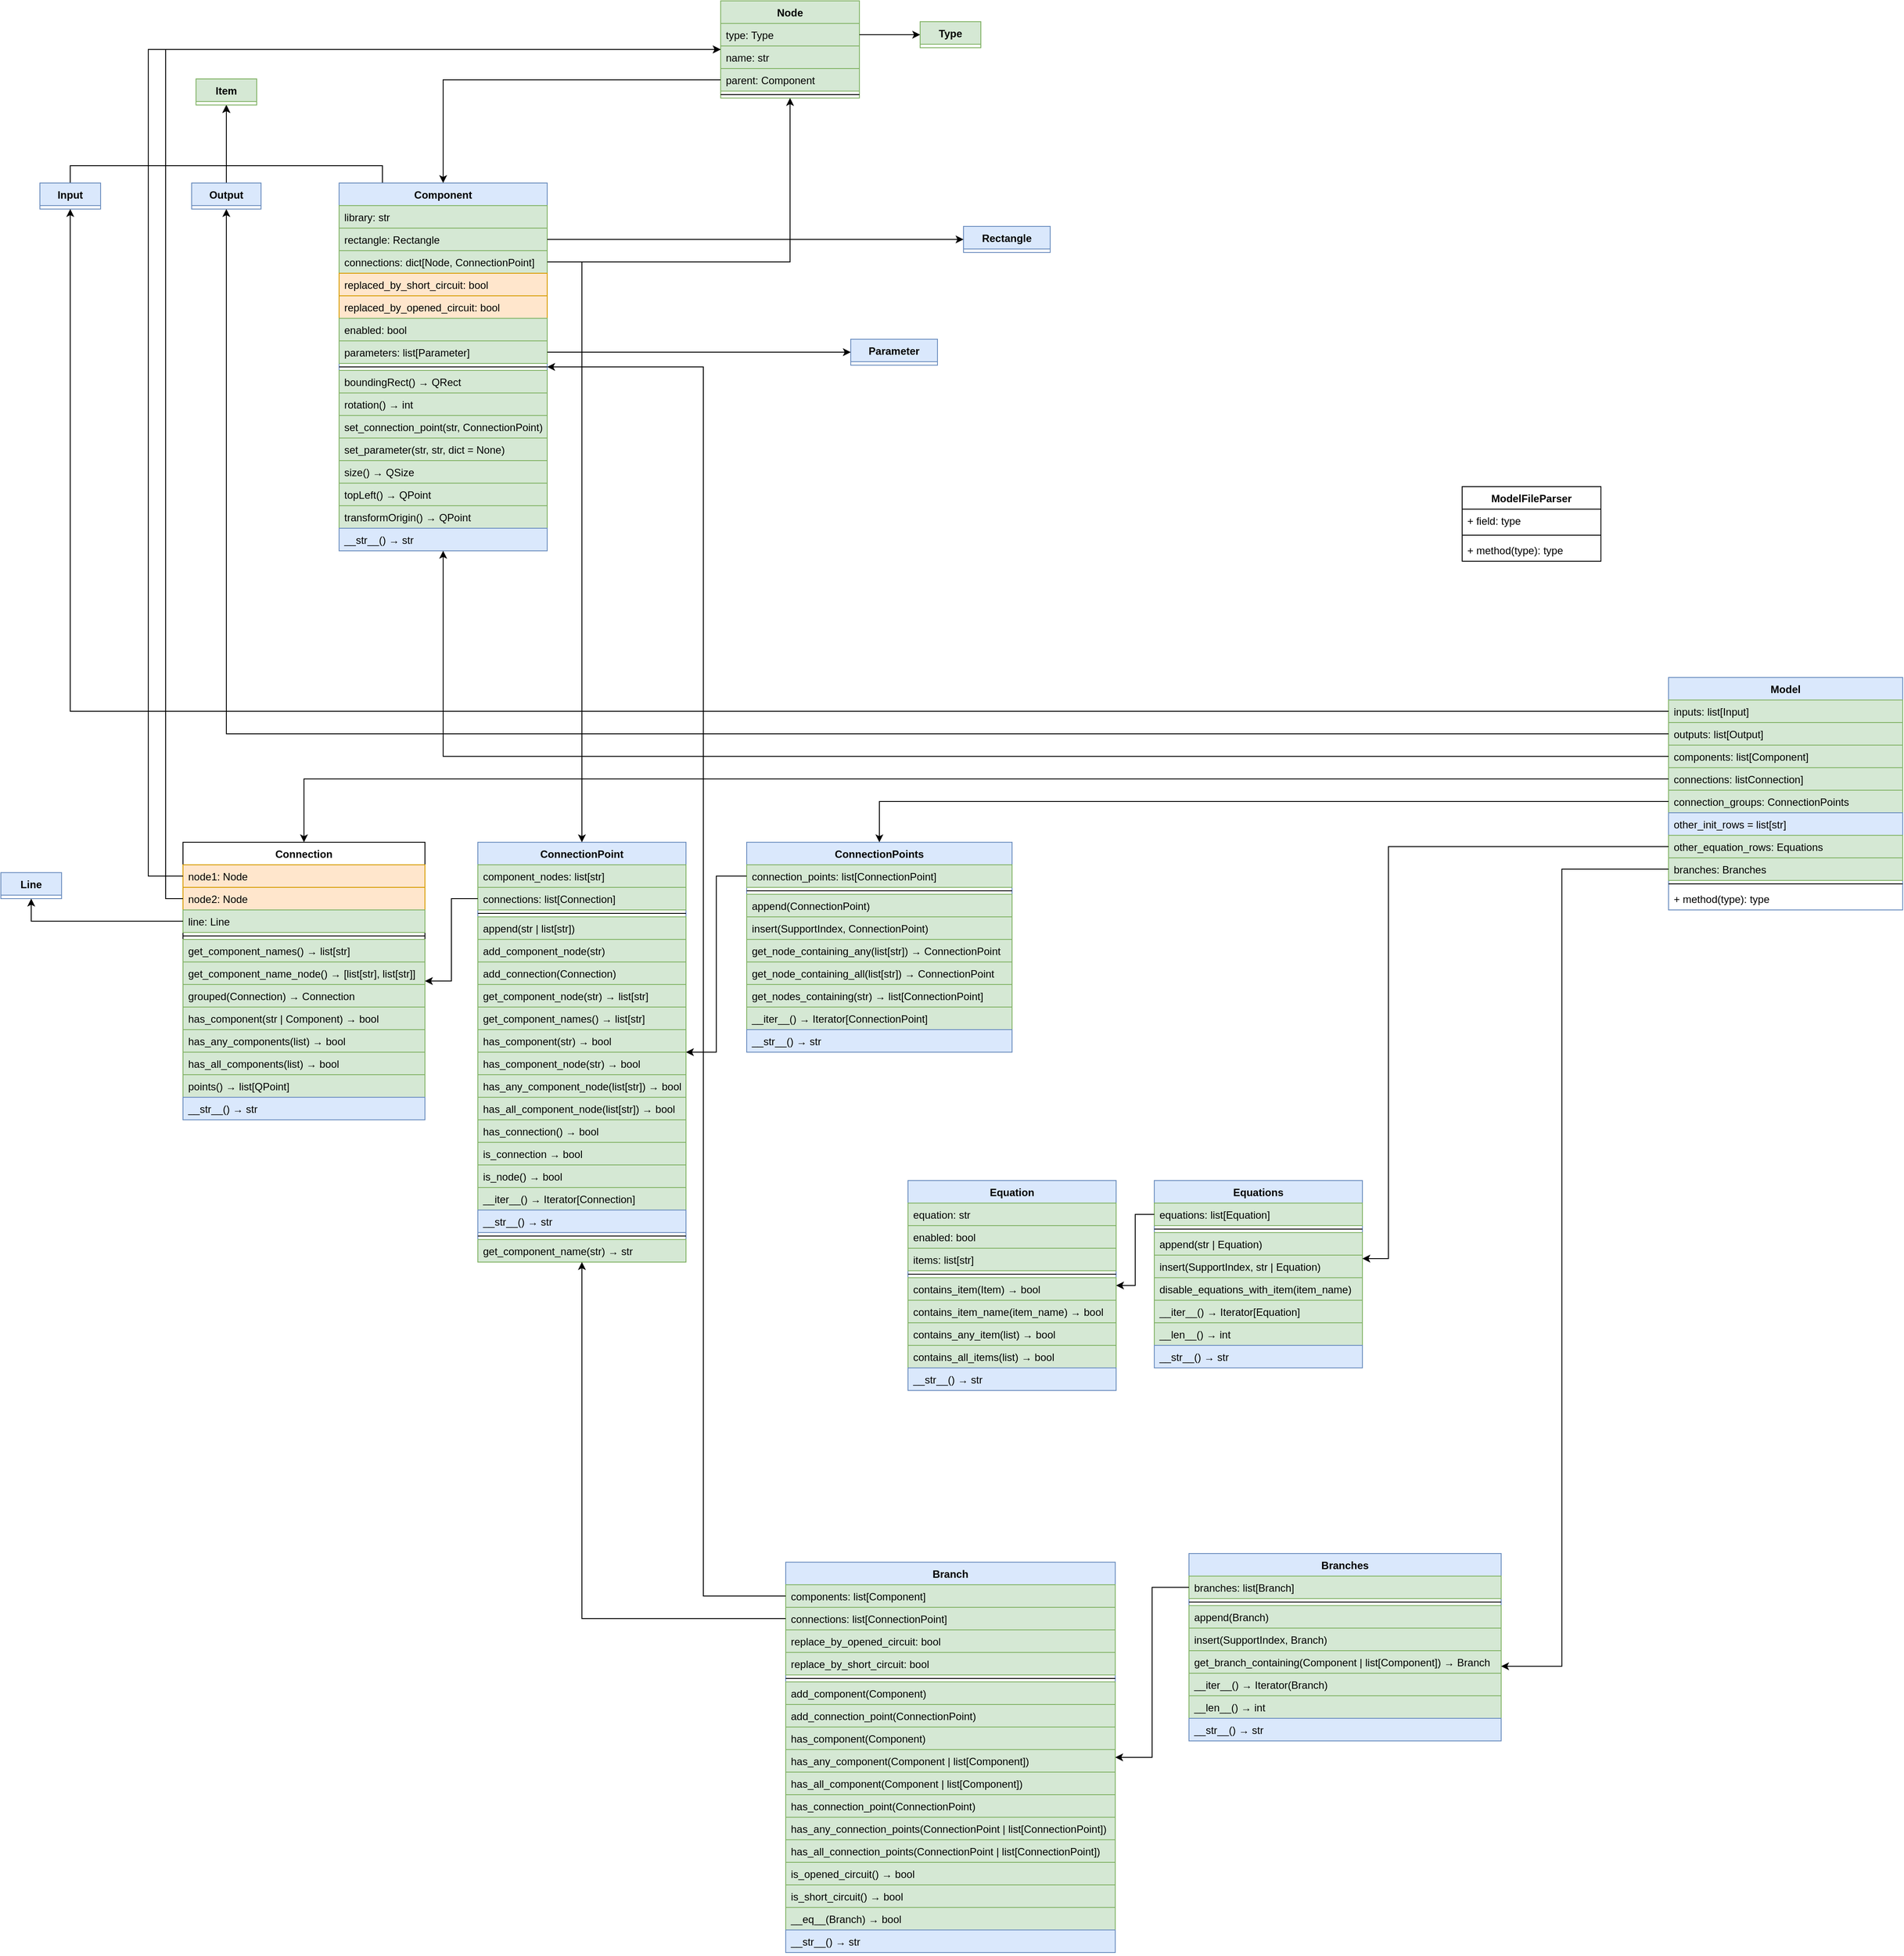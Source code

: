 <mxfile version="20.2.3" type="device"><diagram id="kAzo1Zvyc_TiC0XzpKmi" name="Page-1"><mxGraphModel dx="1138" dy="1861" grid="1" gridSize="10" guides="1" tooltips="1" connect="1" arrows="1" fold="1" page="1" pageScale="1" pageWidth="827" pageHeight="1169" math="0" shadow="0"><root><mxCell id="0"/><mxCell id="1" parent="0"/><mxCell id="f2CSKnhBhSN6kOmYqFLp-3" value="ModelFileParser" style="swimlane;fontStyle=1;align=center;verticalAlign=top;childLayout=stackLayout;horizontal=1;startSize=26;horizontalStack=0;resizeParent=1;resizeParentMax=0;resizeLast=0;collapsible=1;marginBottom=0;" parent="1" vertex="1"><mxGeometry x="1695" y="470" width="160" height="86" as="geometry"/></mxCell><mxCell id="f2CSKnhBhSN6kOmYqFLp-4" value="+ field: type" style="text;strokeColor=none;fillColor=none;align=left;verticalAlign=top;spacingLeft=4;spacingRight=4;overflow=hidden;rotatable=0;points=[[0,0.5],[1,0.5]];portConstraint=eastwest;" parent="f2CSKnhBhSN6kOmYqFLp-3" vertex="1"><mxGeometry y="26" width="160" height="26" as="geometry"/></mxCell><mxCell id="f2CSKnhBhSN6kOmYqFLp-5" value="" style="line;strokeWidth=1;fillColor=none;align=left;verticalAlign=middle;spacingTop=-1;spacingLeft=3;spacingRight=3;rotatable=0;labelPosition=right;points=[];portConstraint=eastwest;" parent="f2CSKnhBhSN6kOmYqFLp-3" vertex="1"><mxGeometry y="52" width="160" height="8" as="geometry"/></mxCell><mxCell id="f2CSKnhBhSN6kOmYqFLp-6" value="+ method(type): type" style="text;strokeColor=none;fillColor=none;align=left;verticalAlign=top;spacingLeft=4;spacingRight=4;overflow=hidden;rotatable=0;points=[[0,0.5],[1,0.5]];portConstraint=eastwest;" parent="f2CSKnhBhSN6kOmYqFLp-3" vertex="1"><mxGeometry y="60" width="160" height="26" as="geometry"/></mxCell><mxCell id="f2CSKnhBhSN6kOmYqFLp-8" value="Model" style="swimlane;fontStyle=1;align=center;verticalAlign=top;childLayout=stackLayout;horizontal=1;startSize=26;horizontalStack=0;resizeParent=1;resizeParentMax=0;resizeLast=0;collapsible=1;marginBottom=0;fillColor=#dae8fc;strokeColor=#6c8ebf;" parent="1" vertex="1"><mxGeometry x="1933" y="690" width="270" height="268" as="geometry"/></mxCell><mxCell id="f2CSKnhBhSN6kOmYqFLp-12" value="inputs: list[Input]" style="text;strokeColor=#82b366;fillColor=#d5e8d4;align=left;verticalAlign=top;spacingLeft=4;spacingRight=4;overflow=hidden;rotatable=0;points=[[0,0.5],[1,0.5]];portConstraint=eastwest;" parent="f2CSKnhBhSN6kOmYqFLp-8" vertex="1"><mxGeometry y="26" width="270" height="26" as="geometry"/></mxCell><mxCell id="f2CSKnhBhSN6kOmYqFLp-9" value="outputs: list[Output]" style="text;strokeColor=#82b366;fillColor=#d5e8d4;align=left;verticalAlign=top;spacingLeft=4;spacingRight=4;overflow=hidden;rotatable=0;points=[[0,0.5],[1,0.5]];portConstraint=eastwest;" parent="f2CSKnhBhSN6kOmYqFLp-8" vertex="1"><mxGeometry y="52" width="270" height="26" as="geometry"/></mxCell><mxCell id="f2CSKnhBhSN6kOmYqFLp-14" value="components: list[Component]" style="text;strokeColor=#82b366;fillColor=#d5e8d4;align=left;verticalAlign=top;spacingLeft=4;spacingRight=4;overflow=hidden;rotatable=0;points=[[0,0.5],[1,0.5]];portConstraint=eastwest;" parent="f2CSKnhBhSN6kOmYqFLp-8" vertex="1"><mxGeometry y="78" width="270" height="26" as="geometry"/></mxCell><mxCell id="f2CSKnhBhSN6kOmYqFLp-15" value="connections: listConnection]" style="text;strokeColor=#82b366;fillColor=#d5e8d4;align=left;verticalAlign=top;spacingLeft=4;spacingRight=4;overflow=hidden;rotatable=0;points=[[0,0.5],[1,0.5]];portConstraint=eastwest;" parent="f2CSKnhBhSN6kOmYqFLp-8" vertex="1"><mxGeometry y="104" width="270" height="26" as="geometry"/></mxCell><mxCell id="f2CSKnhBhSN6kOmYqFLp-16" value="connection_groups: ConnectionPoints" style="text;strokeColor=#82b366;fillColor=#d5e8d4;align=left;verticalAlign=top;spacingLeft=4;spacingRight=4;overflow=hidden;rotatable=0;points=[[0,0.5],[1,0.5]];portConstraint=eastwest;" parent="f2CSKnhBhSN6kOmYqFLp-8" vertex="1"><mxGeometry y="130" width="270" height="26" as="geometry"/></mxCell><mxCell id="f2CSKnhBhSN6kOmYqFLp-13" value="other_init_rows = list[str]" style="text;strokeColor=#6c8ebf;fillColor=#dae8fc;align=left;verticalAlign=top;spacingLeft=4;spacingRight=4;overflow=hidden;rotatable=0;points=[[0,0.5],[1,0.5]];portConstraint=eastwest;" parent="f2CSKnhBhSN6kOmYqFLp-8" vertex="1"><mxGeometry y="156" width="270" height="26" as="geometry"/></mxCell><mxCell id="f2CSKnhBhSN6kOmYqFLp-209" value="other_equation_rows: Equations" style="text;strokeColor=#82b366;fillColor=#d5e8d4;align=left;verticalAlign=top;spacingLeft=4;spacingRight=4;overflow=hidden;rotatable=0;points=[[0,0.5],[1,0.5]];portConstraint=eastwest;" parent="f2CSKnhBhSN6kOmYqFLp-8" vertex="1"><mxGeometry y="182" width="270" height="26" as="geometry"/></mxCell><mxCell id="f2CSKnhBhSN6kOmYqFLp-208" value="branches: Branches" style="text;strokeColor=#82b366;fillColor=#d5e8d4;align=left;verticalAlign=top;spacingLeft=4;spacingRight=4;overflow=hidden;rotatable=0;points=[[0,0.5],[1,0.5]];portConstraint=eastwest;" parent="f2CSKnhBhSN6kOmYqFLp-8" vertex="1"><mxGeometry y="208" width="270" height="26" as="geometry"/></mxCell><mxCell id="f2CSKnhBhSN6kOmYqFLp-10" value="" style="line;strokeWidth=1;fillColor=none;align=left;verticalAlign=middle;spacingTop=-1;spacingLeft=3;spacingRight=3;rotatable=0;labelPosition=right;points=[];portConstraint=eastwest;" parent="f2CSKnhBhSN6kOmYqFLp-8" vertex="1"><mxGeometry y="234" width="270" height="8" as="geometry"/></mxCell><mxCell id="f2CSKnhBhSN6kOmYqFLp-11" value="+ method(type): type" style="text;strokeColor=none;fillColor=none;align=left;verticalAlign=top;spacingLeft=4;spacingRight=4;overflow=hidden;rotatable=0;points=[[0,0.5],[1,0.5]];portConstraint=eastwest;" parent="f2CSKnhBhSN6kOmYqFLp-8" vertex="1"><mxGeometry y="242" width="270" height="26" as="geometry"/></mxCell><mxCell id="f2CSKnhBhSN6kOmYqFLp-36" style="edgeStyle=orthogonalEdgeStyle;rounded=0;orthogonalLoop=1;jettySize=auto;html=1;" parent="1" source="f2CSKnhBhSN6kOmYqFLp-17" target="f2CSKnhBhSN6kOmYqFLp-29" edge="1"><mxGeometry relative="1" as="geometry"><Array as="points"><mxPoint x="450" y="100"/><mxPoint x="270" y="100"/></Array></mxGeometry></mxCell><mxCell id="f2CSKnhBhSN6kOmYqFLp-17" value="Component" style="swimlane;fontStyle=1;align=center;verticalAlign=top;childLayout=stackLayout;horizontal=1;startSize=26;horizontalStack=0;resizeParent=1;resizeParentMax=0;resizeLast=0;collapsible=1;marginBottom=0;fillColor=#dae8fc;strokeColor=#6c8ebf;" parent="1" vertex="1"><mxGeometry x="400" y="120" width="240" height="424" as="geometry"/></mxCell><mxCell id="f2CSKnhBhSN6kOmYqFLp-41" value="library: str" style="text;strokeColor=#82b366;fillColor=#d5e8d4;align=left;verticalAlign=top;spacingLeft=4;spacingRight=4;overflow=hidden;rotatable=0;points=[[0,0.5],[1,0.5]];portConstraint=eastwest;" parent="f2CSKnhBhSN6kOmYqFLp-17" vertex="1"><mxGeometry y="26" width="240" height="26" as="geometry"/></mxCell><mxCell id="f2CSKnhBhSN6kOmYqFLp-43" value="rectangle: Rectangle" style="text;strokeColor=#82b366;fillColor=#d5e8d4;align=left;verticalAlign=top;spacingLeft=4;spacingRight=4;overflow=hidden;rotatable=0;points=[[0,0.5],[1,0.5]];portConstraint=eastwest;" parent="f2CSKnhBhSN6kOmYqFLp-17" vertex="1"><mxGeometry y="52" width="240" height="26" as="geometry"/></mxCell><mxCell id="f2CSKnhBhSN6kOmYqFLp-42" value="connections: dict[Node, ConnectionPoint]" style="text;strokeColor=#82b366;fillColor=#d5e8d4;align=left;verticalAlign=top;spacingLeft=4;spacingRight=4;overflow=hidden;rotatable=0;points=[[0,0.5],[1,0.5]];portConstraint=eastwest;" parent="f2CSKnhBhSN6kOmYqFLp-17" vertex="1"><mxGeometry y="78" width="240" height="26" as="geometry"/></mxCell><mxCell id="f2CSKnhBhSN6kOmYqFLp-45" value="replaced_by_short_circuit: bool" style="text;strokeColor=#d79b00;fillColor=#ffe6cc;align=left;verticalAlign=top;spacingLeft=4;spacingRight=4;overflow=hidden;rotatable=0;points=[[0,0.5],[1,0.5]];portConstraint=eastwest;" parent="f2CSKnhBhSN6kOmYqFLp-17" vertex="1"><mxGeometry y="104" width="240" height="26" as="geometry"/></mxCell><mxCell id="f2CSKnhBhSN6kOmYqFLp-47" value="replaced_by_opened_circuit: bool" style="text;strokeColor=#d79b00;fillColor=#ffe6cc;align=left;verticalAlign=top;spacingLeft=4;spacingRight=4;overflow=hidden;rotatable=0;points=[[0,0.5],[1,0.5]];portConstraint=eastwest;" parent="f2CSKnhBhSN6kOmYqFLp-17" vertex="1"><mxGeometry y="130" width="240" height="26" as="geometry"/></mxCell><mxCell id="f2CSKnhBhSN6kOmYqFLp-44" value="enabled: bool" style="text;strokeColor=#82b366;fillColor=#d5e8d4;align=left;verticalAlign=top;spacingLeft=4;spacingRight=4;overflow=hidden;rotatable=0;points=[[0,0.5],[1,0.5]];portConstraint=eastwest;" parent="f2CSKnhBhSN6kOmYqFLp-17" vertex="1"><mxGeometry y="156" width="240" height="26" as="geometry"/></mxCell><mxCell id="f2CSKnhBhSN6kOmYqFLp-18" value="parameters: list[Parameter]" style="text;strokeColor=#82b366;fillColor=#d5e8d4;align=left;verticalAlign=top;spacingLeft=4;spacingRight=4;overflow=hidden;rotatable=0;points=[[0,0.5],[1,0.5]];portConstraint=eastwest;" parent="f2CSKnhBhSN6kOmYqFLp-17" vertex="1"><mxGeometry y="182" width="240" height="26" as="geometry"/></mxCell><mxCell id="f2CSKnhBhSN6kOmYqFLp-19" value="" style="line;strokeWidth=1;fillColor=none;align=left;verticalAlign=middle;spacingTop=-1;spacingLeft=3;spacingRight=3;rotatable=0;labelPosition=right;points=[];portConstraint=eastwest;" parent="f2CSKnhBhSN6kOmYqFLp-17" vertex="1"><mxGeometry y="208" width="240" height="8" as="geometry"/></mxCell><mxCell id="f2CSKnhBhSN6kOmYqFLp-20" value="boundingRect() → QRect" style="text;strokeColor=#82b366;fillColor=#d5e8d4;align=left;verticalAlign=top;spacingLeft=4;spacingRight=4;overflow=hidden;rotatable=0;points=[[0,0.5],[1,0.5]];portConstraint=eastwest;" parent="f2CSKnhBhSN6kOmYqFLp-17" vertex="1"><mxGeometry y="216" width="240" height="26" as="geometry"/></mxCell><mxCell id="f2CSKnhBhSN6kOmYqFLp-57" value="rotation() → int" style="text;strokeColor=#82b366;fillColor=#d5e8d4;align=left;verticalAlign=top;spacingLeft=4;spacingRight=4;overflow=hidden;rotatable=0;points=[[0,0.5],[1,0.5]];portConstraint=eastwest;" parent="f2CSKnhBhSN6kOmYqFLp-17" vertex="1"><mxGeometry y="242" width="240" height="26" as="geometry"/></mxCell><mxCell id="f2CSKnhBhSN6kOmYqFLp-53" value="set_connection_point(str, ConnectionPoint)" style="text;strokeColor=#82b366;fillColor=#d5e8d4;align=left;verticalAlign=top;spacingLeft=4;spacingRight=4;overflow=hidden;rotatable=0;points=[[0,0.5],[1,0.5]];portConstraint=eastwest;" parent="f2CSKnhBhSN6kOmYqFLp-17" vertex="1"><mxGeometry y="268" width="240" height="26" as="geometry"/></mxCell><mxCell id="f2CSKnhBhSN6kOmYqFLp-52" value="set_parameter(str, str, dict = None)" style="text;strokeColor=#82b366;fillColor=#d5e8d4;align=left;verticalAlign=top;spacingLeft=4;spacingRight=4;overflow=hidden;rotatable=0;points=[[0,0.5],[1,0.5]];portConstraint=eastwest;" parent="f2CSKnhBhSN6kOmYqFLp-17" vertex="1"><mxGeometry y="294" width="240" height="26" as="geometry"/></mxCell><mxCell id="f2CSKnhBhSN6kOmYqFLp-56" value="size() → QSize" style="text;strokeColor=#82b366;fillColor=#d5e8d4;align=left;verticalAlign=top;spacingLeft=4;spacingRight=4;overflow=hidden;rotatable=0;points=[[0,0.5],[1,0.5]];portConstraint=eastwest;" parent="f2CSKnhBhSN6kOmYqFLp-17" vertex="1"><mxGeometry y="320" width="240" height="26" as="geometry"/></mxCell><mxCell id="f2CSKnhBhSN6kOmYqFLp-54" value="topLeft() → QPoint" style="text;strokeColor=#82b366;fillColor=#d5e8d4;align=left;verticalAlign=top;spacingLeft=4;spacingRight=4;overflow=hidden;rotatable=0;points=[[0,0.5],[1,0.5]];portConstraint=eastwest;" parent="f2CSKnhBhSN6kOmYqFLp-17" vertex="1"><mxGeometry y="346" width="240" height="26" as="geometry"/></mxCell><mxCell id="f2CSKnhBhSN6kOmYqFLp-55" value="transformOrigin() → QPoint" style="text;strokeColor=#82b366;fillColor=#d5e8d4;align=left;verticalAlign=top;spacingLeft=4;spacingRight=4;overflow=hidden;rotatable=0;points=[[0,0.5],[1,0.5]];portConstraint=eastwest;" parent="f2CSKnhBhSN6kOmYqFLp-17" vertex="1"><mxGeometry y="372" width="240" height="26" as="geometry"/></mxCell><mxCell id="f2CSKnhBhSN6kOmYqFLp-51" value="__str__() → str" style="text;strokeColor=#6c8ebf;fillColor=#dae8fc;align=left;verticalAlign=top;spacingLeft=4;spacingRight=4;overflow=hidden;rotatable=0;points=[[0,0.5],[1,0.5]];portConstraint=eastwest;" parent="f2CSKnhBhSN6kOmYqFLp-17" vertex="1"><mxGeometry y="398" width="240" height="26" as="geometry"/></mxCell><mxCell id="f2CSKnhBhSN6kOmYqFLp-34" style="edgeStyle=orthogonalEdgeStyle;rounded=0;orthogonalLoop=1;jettySize=auto;html=1;" parent="1" source="f2CSKnhBhSN6kOmYqFLp-21" target="f2CSKnhBhSN6kOmYqFLp-29" edge="1"><mxGeometry relative="1" as="geometry"><Array as="points"><mxPoint x="90" y="100"/><mxPoint x="270" y="100"/></Array></mxGeometry></mxCell><mxCell id="f2CSKnhBhSN6kOmYqFLp-21" value="Input" style="swimlane;fontStyle=1;align=center;verticalAlign=top;childLayout=stackLayout;horizontal=1;startSize=26;horizontalStack=0;resizeParent=1;resizeParentMax=0;resizeLast=0;collapsible=1;marginBottom=0;fillColor=#dae8fc;strokeColor=#6c8ebf;" parent="1" vertex="1" collapsed="1"><mxGeometry x="55" y="120" width="70" height="30" as="geometry"><mxRectangle x="10" y="120" width="160" height="138" as="alternateBounds"/></mxGeometry></mxCell><mxCell id="f2CSKnhBhSN6kOmYqFLp-22" value="type: str" style="text;strokeColor=#d79b00;fillColor=#ffe6cc;align=left;verticalAlign=top;spacingLeft=4;spacingRight=4;overflow=hidden;rotatable=0;points=[[0,0.5],[1,0.5]];portConstraint=eastwest;" parent="f2CSKnhBhSN6kOmYqFLp-21" vertex="1"><mxGeometry y="26" width="160" height="26" as="geometry"/></mxCell><mxCell id="f2CSKnhBhSN6kOmYqFLp-37" value="value: Any" style="text;strokeColor=#82b366;fillColor=#d5e8d4;align=left;verticalAlign=top;spacingLeft=4;spacingRight=4;overflow=hidden;rotatable=0;points=[[0,0.5],[1,0.5]];portConstraint=eastwest;" parent="f2CSKnhBhSN6kOmYqFLp-21" vertex="1"><mxGeometry y="52" width="160" height="26" as="geometry"/></mxCell><mxCell id="f2CSKnhBhSN6kOmYqFLp-39" value="enabled: bool" style="text;strokeColor=#82b366;fillColor=#d5e8d4;align=left;verticalAlign=top;spacingLeft=4;spacingRight=4;overflow=hidden;rotatable=0;points=[[0,0.5],[1,0.5]];portConstraint=eastwest;" parent="f2CSKnhBhSN6kOmYqFLp-21" vertex="1"><mxGeometry y="78" width="160" height="26" as="geometry"/></mxCell><mxCell id="f2CSKnhBhSN6kOmYqFLp-23" value="" style="line;strokeWidth=1;fillColor=none;align=left;verticalAlign=middle;spacingTop=-1;spacingLeft=3;spacingRight=3;rotatable=0;labelPosition=right;points=[];portConstraint=eastwest;" parent="f2CSKnhBhSN6kOmYqFLp-21" vertex="1"><mxGeometry y="104" width="160" height="8" as="geometry"/></mxCell><mxCell id="f2CSKnhBhSN6kOmYqFLp-24" value="__str__() → str" style="text;strokeColor=#6c8ebf;fillColor=#dae8fc;align=left;verticalAlign=top;spacingLeft=4;spacingRight=4;overflow=hidden;rotatable=0;points=[[0,0.5],[1,0.5]];portConstraint=eastwest;" parent="f2CSKnhBhSN6kOmYqFLp-21" vertex="1"><mxGeometry y="112" width="160" height="26" as="geometry"/></mxCell><mxCell id="f2CSKnhBhSN6kOmYqFLp-33" style="edgeStyle=orthogonalEdgeStyle;rounded=0;orthogonalLoop=1;jettySize=auto;html=1;" parent="1" source="f2CSKnhBhSN6kOmYqFLp-25" target="f2CSKnhBhSN6kOmYqFLp-29" edge="1"><mxGeometry relative="1" as="geometry"/></mxCell><mxCell id="f2CSKnhBhSN6kOmYqFLp-25" value="Output" style="swimlane;fontStyle=1;align=center;verticalAlign=top;childLayout=stackLayout;horizontal=1;startSize=26;horizontalStack=0;resizeParent=1;resizeParentMax=0;resizeLast=0;collapsible=1;marginBottom=0;fillColor=#dae8fc;strokeColor=#6c8ebf;" parent="1" vertex="1" collapsed="1"><mxGeometry x="230" y="120" width="80" height="30" as="geometry"><mxRectangle x="190" y="120" width="160" height="112" as="alternateBounds"/></mxGeometry></mxCell><mxCell id="f2CSKnhBhSN6kOmYqFLp-40" value="type: str" style="text;strokeColor=#d79b00;fillColor=#ffe6cc;align=left;verticalAlign=top;spacingLeft=4;spacingRight=4;overflow=hidden;rotatable=0;points=[[0,0.5],[1,0.5]];portConstraint=eastwest;" parent="f2CSKnhBhSN6kOmYqFLp-25" vertex="1"><mxGeometry y="26" width="160" height="26" as="geometry"/></mxCell><mxCell id="f2CSKnhBhSN6kOmYqFLp-26" value="enabled: bool" style="text;strokeColor=#82b366;fillColor=#d5e8d4;align=left;verticalAlign=top;spacingLeft=4;spacingRight=4;overflow=hidden;rotatable=0;points=[[0,0.5],[1,0.5]];portConstraint=eastwest;" parent="f2CSKnhBhSN6kOmYqFLp-25" vertex="1"><mxGeometry y="52" width="160" height="26" as="geometry"/></mxCell><mxCell id="f2CSKnhBhSN6kOmYqFLp-27" value="" style="line;strokeWidth=1;fillColor=none;align=left;verticalAlign=middle;spacingTop=-1;spacingLeft=3;spacingRight=3;rotatable=0;labelPosition=right;points=[];portConstraint=eastwest;" parent="f2CSKnhBhSN6kOmYqFLp-25" vertex="1"><mxGeometry y="78" width="160" height="8" as="geometry"/></mxCell><mxCell id="f2CSKnhBhSN6kOmYqFLp-28" value="__str__() → str" style="text;strokeColor=#6c8ebf;fillColor=#dae8fc;align=left;verticalAlign=top;spacingLeft=4;spacingRight=4;overflow=hidden;rotatable=0;points=[[0,0.5],[1,0.5]];portConstraint=eastwest;" parent="f2CSKnhBhSN6kOmYqFLp-25" vertex="1"><mxGeometry y="86" width="160" height="26" as="geometry"/></mxCell><mxCell id="f2CSKnhBhSN6kOmYqFLp-29" value="Item" style="swimlane;fontStyle=1;align=center;verticalAlign=top;childLayout=stackLayout;horizontal=1;startSize=26;horizontalStack=0;resizeParent=1;resizeParentMax=0;resizeLast=0;collapsible=1;marginBottom=0;fillColor=#d5e8d4;strokeColor=#82b366;" parent="1" vertex="1" collapsed="1"><mxGeometry x="235" width="70" height="30" as="geometry"><mxRectangle x="190" y="10" width="160" height="60" as="alternateBounds"/></mxGeometry></mxCell><mxCell id="f2CSKnhBhSN6kOmYqFLp-30" value="name: str" style="text;strokeColor=#82b366;fillColor=#d5e8d4;align=left;verticalAlign=top;spacingLeft=4;spacingRight=4;overflow=hidden;rotatable=0;points=[[0,0.5],[1,0.5]];portConstraint=eastwest;" parent="f2CSKnhBhSN6kOmYqFLp-29" vertex="1"><mxGeometry y="26" width="160" height="26" as="geometry"/></mxCell><mxCell id="f2CSKnhBhSN6kOmYqFLp-31" value="" style="line;strokeWidth=1;fillColor=none;align=left;verticalAlign=middle;spacingTop=-1;spacingLeft=3;spacingRight=3;rotatable=0;labelPosition=right;points=[];portConstraint=eastwest;" parent="f2CSKnhBhSN6kOmYqFLp-29" vertex="1"><mxGeometry y="52" width="160" height="8" as="geometry"/></mxCell><mxCell id="f2CSKnhBhSN6kOmYqFLp-48" style="edgeStyle=orthogonalEdgeStyle;rounded=0;orthogonalLoop=1;jettySize=auto;html=1;" parent="1" source="f2CSKnhBhSN6kOmYqFLp-12" target="f2CSKnhBhSN6kOmYqFLp-21" edge="1"><mxGeometry relative="1" as="geometry"/></mxCell><mxCell id="f2CSKnhBhSN6kOmYqFLp-49" style="edgeStyle=orthogonalEdgeStyle;rounded=0;orthogonalLoop=1;jettySize=auto;html=1;" parent="1" source="f2CSKnhBhSN6kOmYqFLp-9" target="f2CSKnhBhSN6kOmYqFLp-25" edge="1"><mxGeometry relative="1" as="geometry"/></mxCell><mxCell id="f2CSKnhBhSN6kOmYqFLp-50" style="edgeStyle=orthogonalEdgeStyle;rounded=0;orthogonalLoop=1;jettySize=auto;html=1;" parent="1" source="f2CSKnhBhSN6kOmYqFLp-14" target="f2CSKnhBhSN6kOmYqFLp-17" edge="1"><mxGeometry relative="1" as="geometry"/></mxCell><mxCell id="f2CSKnhBhSN6kOmYqFLp-59" value="Parameter" style="swimlane;fontStyle=1;align=center;verticalAlign=top;childLayout=stackLayout;horizontal=1;startSize=26;horizontalStack=0;resizeParent=1;resizeParentMax=0;resizeLast=0;collapsible=1;marginBottom=0;fillColor=#dae8fc;strokeColor=#6c8ebf;" parent="1" vertex="1" collapsed="1"><mxGeometry x="990" y="300" width="100" height="30" as="geometry"><mxRectangle x="710" y="350" width="240" height="190" as="alternateBounds"/></mxGeometry></mxCell><mxCell id="f2CSKnhBhSN6kOmYqFLp-60" value="name: str" style="text;strokeColor=#82b366;fillColor=#d5e8d4;align=left;verticalAlign=top;spacingLeft=4;spacingRight=4;overflow=hidden;rotatable=0;points=[[0,0.5],[1,0.5]];portConstraint=eastwest;" parent="f2CSKnhBhSN6kOmYqFLp-59" vertex="1"><mxGeometry y="26" width="240" height="26" as="geometry"/></mxCell><mxCell id="f2CSKnhBhSN6kOmYqFLp-61" value="value: Any" style="text;strokeColor=#82b366;fillColor=#d5e8d4;align=left;verticalAlign=top;spacingLeft=4;spacingRight=4;overflow=hidden;rotatable=0;points=[[0,0.5],[1,0.5]];portConstraint=eastwest;" parent="f2CSKnhBhSN6kOmYqFLp-59" vertex="1"><mxGeometry y="52" width="240" height="26" as="geometry"/></mxCell><mxCell id="f2CSKnhBhSN6kOmYqFLp-62" value="added_parameter: Parameter" style="text;strokeColor=#82b366;fillColor=#d5e8d4;align=left;verticalAlign=top;spacingLeft=4;spacingRight=4;overflow=hidden;rotatable=0;points=[[0,0.5],[1,0.5]];portConstraint=eastwest;" parent="f2CSKnhBhSN6kOmYqFLp-59" vertex="1"><mxGeometry y="78" width="240" height="26" as="geometry"/></mxCell><mxCell id="f2CSKnhBhSN6kOmYqFLp-67" value="" style="line;strokeWidth=1;fillColor=none;align=left;verticalAlign=middle;spacingTop=-1;spacingLeft=3;spacingRight=3;rotatable=0;labelPosition=right;points=[];portConstraint=eastwest;" parent="f2CSKnhBhSN6kOmYqFLp-59" vertex="1"><mxGeometry y="104" width="240" height="8" as="geometry"/></mxCell><mxCell id="f2CSKnhBhSN6kOmYqFLp-68" value="set_added_parameter(dict|Parameter)" style="text;strokeColor=#82b366;fillColor=#d5e8d4;align=left;verticalAlign=top;spacingLeft=4;spacingRight=4;overflow=hidden;rotatable=0;points=[[0,0.5],[1,0.5]];portConstraint=eastwest;" parent="f2CSKnhBhSN6kOmYqFLp-59" vertex="1"><mxGeometry y="112" width="240" height="26" as="geometry"/></mxCell><mxCell id="f2CSKnhBhSN6kOmYqFLp-69" value="set_value(Any)" style="text;strokeColor=#82b366;fillColor=#d5e8d4;align=left;verticalAlign=top;spacingLeft=4;spacingRight=4;overflow=hidden;rotatable=0;points=[[0,0.5],[1,0.5]];portConstraint=eastwest;" parent="f2CSKnhBhSN6kOmYqFLp-59" vertex="1"><mxGeometry y="138" width="240" height="26" as="geometry"/></mxCell><mxCell id="f2CSKnhBhSN6kOmYqFLp-75" value="__str__() → str" style="text;strokeColor=#6c8ebf;fillColor=#dae8fc;align=left;verticalAlign=top;spacingLeft=4;spacingRight=4;overflow=hidden;rotatable=0;points=[[0,0.5],[1,0.5]];portConstraint=eastwest;" parent="f2CSKnhBhSN6kOmYqFLp-59" vertex="1"><mxGeometry y="164" width="240" height="26" as="geometry"/></mxCell><mxCell id="f2CSKnhBhSN6kOmYqFLp-96" value="Connection" style="swimlane;fontStyle=1;align=center;verticalAlign=top;childLayout=stackLayout;horizontal=1;startSize=26;horizontalStack=0;resizeParent=1;resizeParentMax=0;resizeLast=0;collapsible=1;marginBottom=0;" parent="1" vertex="1"><mxGeometry x="220" y="880" width="279" height="320" as="geometry"/></mxCell><mxCell id="f2CSKnhBhSN6kOmYqFLp-97" value="node1: Node" style="text;strokeColor=#d79b00;fillColor=#ffe6cc;align=left;verticalAlign=top;spacingLeft=4;spacingRight=4;overflow=hidden;rotatable=0;points=[[0,0.5],[1,0.5]];portConstraint=eastwest;" parent="f2CSKnhBhSN6kOmYqFLp-96" vertex="1"><mxGeometry y="26" width="279" height="26" as="geometry"/></mxCell><mxCell id="f2CSKnhBhSN6kOmYqFLp-98" value="node2: Node" style="text;strokeColor=#d79b00;fillColor=#ffe6cc;align=left;verticalAlign=top;spacingLeft=4;spacingRight=4;overflow=hidden;rotatable=0;points=[[0,0.5],[1,0.5]];portConstraint=eastwest;" parent="f2CSKnhBhSN6kOmYqFLp-96" vertex="1"><mxGeometry y="52" width="279" height="26" as="geometry"/></mxCell><mxCell id="f2CSKnhBhSN6kOmYqFLp-99" value="line: Line" style="text;strokeColor=#82b366;fillColor=#d5e8d4;align=left;verticalAlign=top;spacingLeft=4;spacingRight=4;overflow=hidden;rotatable=0;points=[[0,0.5],[1,0.5]];portConstraint=eastwest;" parent="f2CSKnhBhSN6kOmYqFLp-96" vertex="1"><mxGeometry y="78" width="279" height="26" as="geometry"/></mxCell><mxCell id="f2CSKnhBhSN6kOmYqFLp-100" value="" style="line;strokeWidth=1;fillColor=none;align=left;verticalAlign=middle;spacingTop=-1;spacingLeft=3;spacingRight=3;rotatable=0;labelPosition=right;points=[];portConstraint=eastwest;" parent="f2CSKnhBhSN6kOmYqFLp-96" vertex="1"><mxGeometry y="104" width="279" height="8" as="geometry"/></mxCell><mxCell id="f2CSKnhBhSN6kOmYqFLp-101" value="get_component_names() → list[str]" style="text;strokeColor=#82b366;fillColor=#d5e8d4;align=left;verticalAlign=top;spacingLeft=4;spacingRight=4;overflow=hidden;rotatable=0;points=[[0,0.5],[1,0.5]];portConstraint=eastwest;" parent="f2CSKnhBhSN6kOmYqFLp-96" vertex="1"><mxGeometry y="112" width="279" height="26" as="geometry"/></mxCell><mxCell id="f2CSKnhBhSN6kOmYqFLp-102" value="get_component_name_node() → [list[str], list[str]]" style="text;strokeColor=#82b366;fillColor=#d5e8d4;align=left;verticalAlign=top;spacingLeft=4;spacingRight=4;overflow=hidden;rotatable=0;points=[[0,0.5],[1,0.5]];portConstraint=eastwest;" parent="f2CSKnhBhSN6kOmYqFLp-96" vertex="1"><mxGeometry y="138" width="279" height="26" as="geometry"/></mxCell><mxCell id="f2CSKnhBhSN6kOmYqFLp-103" value="grouped(Connection) → Connection" style="text;strokeColor=#82b366;fillColor=#d5e8d4;align=left;verticalAlign=top;spacingLeft=4;spacingRight=4;overflow=hidden;rotatable=0;points=[[0,0.5],[1,0.5]];portConstraint=eastwest;" parent="f2CSKnhBhSN6kOmYqFLp-96" vertex="1"><mxGeometry y="164" width="279" height="26" as="geometry"/></mxCell><mxCell id="f2CSKnhBhSN6kOmYqFLp-104" value="has_component(str | Component) → bool" style="text;strokeColor=#82b366;fillColor=#d5e8d4;align=left;verticalAlign=top;spacingLeft=4;spacingRight=4;overflow=hidden;rotatable=0;points=[[0,0.5],[1,0.5]];portConstraint=eastwest;" parent="f2CSKnhBhSN6kOmYqFLp-96" vertex="1"><mxGeometry y="190" width="279" height="26" as="geometry"/></mxCell><mxCell id="f2CSKnhBhSN6kOmYqFLp-116" value="has_any_components(list) → bool" style="text;strokeColor=#82b366;fillColor=#d5e8d4;align=left;verticalAlign=top;spacingLeft=4;spacingRight=4;overflow=hidden;rotatable=0;points=[[0,0.5],[1,0.5]];portConstraint=eastwest;" parent="f2CSKnhBhSN6kOmYqFLp-96" vertex="1"><mxGeometry y="216" width="279" height="26" as="geometry"/></mxCell><mxCell id="f2CSKnhBhSN6kOmYqFLp-117" value="has_all_components(list) → bool" style="text;strokeColor=#82b366;fillColor=#d5e8d4;align=left;verticalAlign=top;spacingLeft=4;spacingRight=4;overflow=hidden;rotatable=0;points=[[0,0.5],[1,0.5]];portConstraint=eastwest;" parent="f2CSKnhBhSN6kOmYqFLp-96" vertex="1"><mxGeometry y="242" width="279" height="26" as="geometry"/></mxCell><mxCell id="f2CSKnhBhSN6kOmYqFLp-118" value="points() → list[QPoint]" style="text;strokeColor=#82b366;fillColor=#d5e8d4;align=left;verticalAlign=top;spacingLeft=4;spacingRight=4;overflow=hidden;rotatable=0;points=[[0,0.5],[1,0.5]];portConstraint=eastwest;" parent="f2CSKnhBhSN6kOmYqFLp-96" vertex="1"><mxGeometry y="268" width="279" height="26" as="geometry"/></mxCell><mxCell id="f2CSKnhBhSN6kOmYqFLp-105" value="__str__() → str" style="text;strokeColor=#6c8ebf;fillColor=#dae8fc;align=left;verticalAlign=top;spacingLeft=4;spacingRight=4;overflow=hidden;rotatable=0;points=[[0,0.5],[1,0.5]];portConstraint=eastwest;" parent="f2CSKnhBhSN6kOmYqFLp-96" vertex="1"><mxGeometry y="294" width="279" height="26" as="geometry"/></mxCell><mxCell id="f2CSKnhBhSN6kOmYqFLp-106" value="Line" style="swimlane;fontStyle=1;align=center;verticalAlign=top;childLayout=stackLayout;horizontal=1;startSize=26;horizontalStack=0;resizeParent=1;resizeParentMax=0;resizeLast=0;collapsible=1;marginBottom=0;fillColor=#dae8fc;strokeColor=#6c8ebf;" parent="1" vertex="1" collapsed="1"><mxGeometry x="10" y="915" width="70" height="30" as="geometry"><mxRectangle x="10" y="915" width="160" height="112" as="alternateBounds"/></mxGeometry></mxCell><mxCell id="f2CSKnhBhSN6kOmYqFLp-107" value="points: list[QPoint]" style="text;strokeColor=#82b366;fillColor=#d5e8d4;align=left;verticalAlign=top;spacingLeft=4;spacingRight=4;overflow=hidden;rotatable=0;points=[[0,0.5],[1,0.5]];portConstraint=eastwest;" parent="f2CSKnhBhSN6kOmYqFLp-106" vertex="1"><mxGeometry y="26" width="160" height="26" as="geometry"/></mxCell><mxCell id="f2CSKnhBhSN6kOmYqFLp-108" value="color: QColor" style="text;strokeColor=#82b366;fillColor=#d5e8d4;align=left;verticalAlign=top;spacingLeft=4;spacingRight=4;overflow=hidden;rotatable=0;points=[[0,0.5],[1,0.5]];portConstraint=eastwest;" parent="f2CSKnhBhSN6kOmYqFLp-106" vertex="1"><mxGeometry y="52" width="160" height="26" as="geometry"/></mxCell><mxCell id="f2CSKnhBhSN6kOmYqFLp-110" value="" style="line;strokeWidth=1;fillColor=none;align=left;verticalAlign=middle;spacingTop=-1;spacingLeft=3;spacingRight=3;rotatable=0;labelPosition=right;points=[];portConstraint=eastwest;" parent="f2CSKnhBhSN6kOmYqFLp-106" vertex="1"><mxGeometry y="78" width="160" height="8" as="geometry"/></mxCell><mxCell id="f2CSKnhBhSN6kOmYqFLp-115" value="__str__() → str" style="text;strokeColor=#6c8ebf;fillColor=#dae8fc;align=left;verticalAlign=top;spacingLeft=4;spacingRight=4;overflow=hidden;rotatable=0;points=[[0,0.5],[1,0.5]];portConstraint=eastwest;" parent="f2CSKnhBhSN6kOmYqFLp-106" vertex="1"><mxGeometry y="86" width="160" height="26" as="geometry"/></mxCell><mxCell id="f2CSKnhBhSN6kOmYqFLp-119" style="edgeStyle=orthogonalEdgeStyle;rounded=0;orthogonalLoop=1;jettySize=auto;html=1;" parent="1" source="f2CSKnhBhSN6kOmYqFLp-99" target="f2CSKnhBhSN6kOmYqFLp-106" edge="1"><mxGeometry relative="1" as="geometry"/></mxCell><mxCell id="f2CSKnhBhSN6kOmYqFLp-120" value="Type" style="swimlane;fontStyle=1;align=center;verticalAlign=top;childLayout=stackLayout;horizontal=1;startSize=26;horizontalStack=0;resizeParent=1;resizeParentMax=0;resizeLast=0;collapsible=1;marginBottom=0;fillColor=#d5e8d4;strokeColor=#82b366;" parent="1" vertex="1" collapsed="1"><mxGeometry x="1070" y="-66" width="70" height="30" as="geometry"><mxRectangle x="1060" y="-90" width="160" height="138" as="alternateBounds"/></mxGeometry></mxCell><mxCell id="f2CSKnhBhSN6kOmYqFLp-124" value="Undefined" style="text;strokeColor=#82b366;fillColor=#d5e8d4;align=left;verticalAlign=top;spacingLeft=4;spacingRight=4;overflow=hidden;rotatable=0;points=[[0,0.5],[1,0.5]];portConstraint=eastwest;" parent="f2CSKnhBhSN6kOmYqFLp-120" vertex="1"><mxGeometry y="26" width="160" height="26" as="geometry"/></mxCell><mxCell id="f2CSKnhBhSN6kOmYqFLp-125" value="Electrical" style="text;strokeColor=#82b366;fillColor=#d5e8d4;align=left;verticalAlign=top;spacingLeft=4;spacingRight=4;overflow=hidden;rotatable=0;points=[[0,0.5],[1,0.5]];portConstraint=eastwest;" parent="f2CSKnhBhSN6kOmYqFLp-120" vertex="1"><mxGeometry y="52" width="160" height="26" as="geometry"/></mxCell><mxCell id="f2CSKnhBhSN6kOmYqFLp-126" value="Thermal" style="text;strokeColor=#82b366;fillColor=#d5e8d4;align=left;verticalAlign=top;spacingLeft=4;spacingRight=4;overflow=hidden;rotatable=0;points=[[0,0.5],[1,0.5]];portConstraint=eastwest;" parent="f2CSKnhBhSN6kOmYqFLp-120" vertex="1"><mxGeometry y="78" width="160" height="26" as="geometry"/></mxCell><mxCell id="f2CSKnhBhSN6kOmYqFLp-121" value="Mechanical" style="text;strokeColor=#82b366;fillColor=#d5e8d4;align=left;verticalAlign=top;spacingLeft=4;spacingRight=4;overflow=hidden;rotatable=0;points=[[0,0.5],[1,0.5]];portConstraint=eastwest;" parent="f2CSKnhBhSN6kOmYqFLp-120" vertex="1"><mxGeometry y="104" width="160" height="26" as="geometry"/></mxCell><mxCell id="f2CSKnhBhSN6kOmYqFLp-122" value="" style="line;strokeWidth=1;fillColor=none;align=left;verticalAlign=middle;spacingTop=-1;spacingLeft=3;spacingRight=3;rotatable=0;labelPosition=right;points=[];portConstraint=eastwest;" parent="f2CSKnhBhSN6kOmYqFLp-120" vertex="1"><mxGeometry y="130" width="160" height="8" as="geometry"/></mxCell><mxCell id="f2CSKnhBhSN6kOmYqFLp-131" value="ConnectionPoints" style="swimlane;fontStyle=1;align=center;verticalAlign=top;childLayout=stackLayout;horizontal=1;startSize=26;horizontalStack=0;resizeParent=1;resizeParentMax=0;resizeLast=0;collapsible=1;marginBottom=0;fillColor=#dae8fc;strokeColor=#6c8ebf;" parent="1" vertex="1"><mxGeometry x="870" y="880" width="306" height="242" as="geometry"/></mxCell><mxCell id="f2CSKnhBhSN6kOmYqFLp-132" value="connection_points: list[ConnectionPoint]" style="text;strokeColor=#82b366;fillColor=#d5e8d4;align=left;verticalAlign=top;spacingLeft=4;spacingRight=4;overflow=hidden;rotatable=0;points=[[0,0.5],[1,0.5]];portConstraint=eastwest;" parent="f2CSKnhBhSN6kOmYqFLp-131" vertex="1"><mxGeometry y="26" width="306" height="26" as="geometry"/></mxCell><mxCell id="f2CSKnhBhSN6kOmYqFLp-133" value="" style="line;strokeWidth=1;fillColor=none;align=left;verticalAlign=middle;spacingTop=-1;spacingLeft=3;spacingRight=3;rotatable=0;labelPosition=right;points=[];portConstraint=eastwest;" parent="f2CSKnhBhSN6kOmYqFLp-131" vertex="1"><mxGeometry y="52" width="306" height="8" as="geometry"/></mxCell><mxCell id="f2CSKnhBhSN6kOmYqFLp-134" value="append(ConnectionPoint)" style="text;strokeColor=#82b366;fillColor=#d5e8d4;align=left;verticalAlign=top;spacingLeft=4;spacingRight=4;overflow=hidden;rotatable=0;points=[[0,0.5],[1,0.5]];portConstraint=eastwest;" parent="f2CSKnhBhSN6kOmYqFLp-131" vertex="1"><mxGeometry y="60" width="306" height="26" as="geometry"/></mxCell><mxCell id="f2CSKnhBhSN6kOmYqFLp-135" value="insert(SupportIndex, ConnectionPoint)" style="text;strokeColor=#82b366;fillColor=#d5e8d4;align=left;verticalAlign=top;spacingLeft=4;spacingRight=4;overflow=hidden;rotatable=0;points=[[0,0.5],[1,0.5]];portConstraint=eastwest;" parent="f2CSKnhBhSN6kOmYqFLp-131" vertex="1"><mxGeometry y="86" width="306" height="26" as="geometry"/></mxCell><mxCell id="f2CSKnhBhSN6kOmYqFLp-137" value="get_node_containing_any(list[str]) → ConnectionPoint" style="text;strokeColor=#82b366;fillColor=#d5e8d4;align=left;verticalAlign=top;spacingLeft=4;spacingRight=4;overflow=hidden;rotatable=0;points=[[0,0.5],[1,0.5]];portConstraint=eastwest;" parent="f2CSKnhBhSN6kOmYqFLp-131" vertex="1"><mxGeometry y="112" width="306" height="26" as="geometry"/></mxCell><mxCell id="f2CSKnhBhSN6kOmYqFLp-138" value="get_node_containing_all(list[str]) → ConnectionPoint" style="text;strokeColor=#82b366;fillColor=#d5e8d4;align=left;verticalAlign=top;spacingLeft=4;spacingRight=4;overflow=hidden;rotatable=0;points=[[0,0.5],[1,0.5]];portConstraint=eastwest;" parent="f2CSKnhBhSN6kOmYqFLp-131" vertex="1"><mxGeometry y="138" width="306" height="26" as="geometry"/></mxCell><mxCell id="f2CSKnhBhSN6kOmYqFLp-205" value="get_nodes_containing(str) → list[ConnectionPoint]" style="text;strokeColor=#82b366;fillColor=#d5e8d4;align=left;verticalAlign=top;spacingLeft=4;spacingRight=4;overflow=hidden;rotatable=0;points=[[0,0.5],[1,0.5]];portConstraint=eastwest;" parent="f2CSKnhBhSN6kOmYqFLp-131" vertex="1"><mxGeometry y="164" width="306" height="26" as="geometry"/></mxCell><mxCell id="f2CSKnhBhSN6kOmYqFLp-206" value="__iter__() → Iterator[ConnectionPoint]" style="text;strokeColor=#82b366;fillColor=#d5e8d4;align=left;verticalAlign=top;spacingLeft=4;spacingRight=4;overflow=hidden;rotatable=0;points=[[0,0.5],[1,0.5]];portConstraint=eastwest;" parent="f2CSKnhBhSN6kOmYqFLp-131" vertex="1"><mxGeometry y="190" width="306" height="26" as="geometry"/></mxCell><mxCell id="f2CSKnhBhSN6kOmYqFLp-136" value="__str__() → str" style="text;strokeColor=#6c8ebf;fillColor=#dae8fc;align=left;verticalAlign=top;spacingLeft=4;spacingRight=4;overflow=hidden;rotatable=0;points=[[0,0.5],[1,0.5]];portConstraint=eastwest;" parent="f2CSKnhBhSN6kOmYqFLp-131" vertex="1"><mxGeometry y="216" width="306" height="26" as="geometry"/></mxCell><mxCell id="f2CSKnhBhSN6kOmYqFLp-139" value="ConnectionPoint" style="swimlane;fontStyle=1;align=center;verticalAlign=top;childLayout=stackLayout;horizontal=1;startSize=26;horizontalStack=0;resizeParent=1;resizeParentMax=0;resizeLast=0;collapsible=1;marginBottom=0;fillColor=#dae8fc;strokeColor=#6c8ebf;" parent="1" vertex="1"><mxGeometry x="560" y="880" width="240" height="484" as="geometry"/></mxCell><mxCell id="f2CSKnhBhSN6kOmYqFLp-148" value="component_nodes: list[str]" style="text;strokeColor=#82b366;fillColor=#d5e8d4;align=left;verticalAlign=top;spacingLeft=4;spacingRight=4;overflow=hidden;rotatable=0;points=[[0,0.5],[1,0.5]];portConstraint=eastwest;" parent="f2CSKnhBhSN6kOmYqFLp-139" vertex="1"><mxGeometry y="26" width="240" height="26" as="geometry"/></mxCell><mxCell id="f2CSKnhBhSN6kOmYqFLp-147" value="connections: list[Connection]" style="text;strokeColor=#82b366;fillColor=#d5e8d4;align=left;verticalAlign=top;spacingLeft=4;spacingRight=4;overflow=hidden;rotatable=0;points=[[0,0.5],[1,0.5]];portConstraint=eastwest;" parent="f2CSKnhBhSN6kOmYqFLp-139" vertex="1"><mxGeometry y="52" width="240" height="26" as="geometry"/></mxCell><mxCell id="f2CSKnhBhSN6kOmYqFLp-141" value="" style="line;strokeWidth=1;fillColor=none;align=left;verticalAlign=middle;spacingTop=-1;spacingLeft=3;spacingRight=3;rotatable=0;labelPosition=right;points=[];portConstraint=eastwest;" parent="f2CSKnhBhSN6kOmYqFLp-139" vertex="1"><mxGeometry y="78" width="240" height="8" as="geometry"/></mxCell><mxCell id="f2CSKnhBhSN6kOmYqFLp-142" value="append(str | list[str])" style="text;strokeColor=#82b366;fillColor=#d5e8d4;align=left;verticalAlign=top;spacingLeft=4;spacingRight=4;overflow=hidden;rotatable=0;points=[[0,0.5],[1,0.5]];portConstraint=eastwest;" parent="f2CSKnhBhSN6kOmYqFLp-139" vertex="1"><mxGeometry y="86" width="240" height="26" as="geometry"/></mxCell><mxCell id="f2CSKnhBhSN6kOmYqFLp-143" value="add_component_node(str)" style="text;strokeColor=#82b366;fillColor=#d5e8d4;align=left;verticalAlign=top;spacingLeft=4;spacingRight=4;overflow=hidden;rotatable=0;points=[[0,0.5],[1,0.5]];portConstraint=eastwest;" parent="f2CSKnhBhSN6kOmYqFLp-139" vertex="1"><mxGeometry y="112" width="240" height="26" as="geometry"/></mxCell><mxCell id="f2CSKnhBhSN6kOmYqFLp-144" value="add_connection(Connection)" style="text;strokeColor=#82b366;fillColor=#d5e8d4;align=left;verticalAlign=top;spacingLeft=4;spacingRight=4;overflow=hidden;rotatable=0;points=[[0,0.5],[1,0.5]];portConstraint=eastwest;" parent="f2CSKnhBhSN6kOmYqFLp-139" vertex="1"><mxGeometry y="138" width="240" height="26" as="geometry"/></mxCell><mxCell id="f2CSKnhBhSN6kOmYqFLp-145" value="get_component_node(str) → list[str]" style="text;strokeColor=#82b366;fillColor=#d5e8d4;align=left;verticalAlign=top;spacingLeft=4;spacingRight=4;overflow=hidden;rotatable=0;points=[[0,0.5],[1,0.5]];portConstraint=eastwest;" parent="f2CSKnhBhSN6kOmYqFLp-139" vertex="1"><mxGeometry y="164" width="240" height="26" as="geometry"/></mxCell><mxCell id="f2CSKnhBhSN6kOmYqFLp-196" value="get_component_names() → list[str]" style="text;strokeColor=#82b366;fillColor=#d5e8d4;align=left;verticalAlign=top;spacingLeft=4;spacingRight=4;overflow=hidden;rotatable=0;points=[[0,0.5],[1,0.5]];portConstraint=eastwest;" parent="f2CSKnhBhSN6kOmYqFLp-139" vertex="1"><mxGeometry y="190" width="240" height="26" as="geometry"/></mxCell><mxCell id="f2CSKnhBhSN6kOmYqFLp-195" value="has_component(str) → bool" style="text;strokeColor=#82b366;fillColor=#d5e8d4;align=left;verticalAlign=top;spacingLeft=4;spacingRight=4;overflow=hidden;rotatable=0;points=[[0,0.5],[1,0.5]];portConstraint=eastwest;" parent="f2CSKnhBhSN6kOmYqFLp-139" vertex="1"><mxGeometry y="216" width="240" height="26" as="geometry"/></mxCell><mxCell id="f2CSKnhBhSN6kOmYqFLp-194" value="has_component_node(str) → bool" style="text;strokeColor=#82b366;fillColor=#d5e8d4;align=left;verticalAlign=top;spacingLeft=4;spacingRight=4;overflow=hidden;rotatable=0;points=[[0,0.5],[1,0.5]];portConstraint=eastwest;" parent="f2CSKnhBhSN6kOmYqFLp-139" vertex="1"><mxGeometry y="242" width="240" height="26" as="geometry"/></mxCell><mxCell id="f2CSKnhBhSN6kOmYqFLp-201" value="has_any_component_node(list[str]) → bool" style="text;strokeColor=#82b366;fillColor=#d5e8d4;align=left;verticalAlign=top;spacingLeft=4;spacingRight=4;overflow=hidden;rotatable=0;points=[[0,0.5],[1,0.5]];portConstraint=eastwest;" parent="f2CSKnhBhSN6kOmYqFLp-139" vertex="1"><mxGeometry y="268" width="240" height="26" as="geometry"/></mxCell><mxCell id="f2CSKnhBhSN6kOmYqFLp-202" value="has_all_component_node(list[str]) → bool" style="text;strokeColor=#82b366;fillColor=#d5e8d4;align=left;verticalAlign=top;spacingLeft=4;spacingRight=4;overflow=hidden;rotatable=0;points=[[0,0.5],[1,0.5]];portConstraint=eastwest;" parent="f2CSKnhBhSN6kOmYqFLp-139" vertex="1"><mxGeometry y="294" width="240" height="26" as="geometry"/></mxCell><mxCell id="f2CSKnhBhSN6kOmYqFLp-200" value="has_connection() → bool" style="text;strokeColor=#82b366;fillColor=#d5e8d4;align=left;verticalAlign=top;spacingLeft=4;spacingRight=4;overflow=hidden;rotatable=0;points=[[0,0.5],[1,0.5]];portConstraint=eastwest;" parent="f2CSKnhBhSN6kOmYqFLp-139" vertex="1"><mxGeometry y="320" width="240" height="26" as="geometry"/></mxCell><mxCell id="f2CSKnhBhSN6kOmYqFLp-199" value="is_connection → bool" style="text;strokeColor=#82b366;fillColor=#d5e8d4;align=left;verticalAlign=top;spacingLeft=4;spacingRight=4;overflow=hidden;rotatable=0;points=[[0,0.5],[1,0.5]];portConstraint=eastwest;" parent="f2CSKnhBhSN6kOmYqFLp-139" vertex="1"><mxGeometry y="346" width="240" height="26" as="geometry"/></mxCell><mxCell id="f2CSKnhBhSN6kOmYqFLp-198" value="is_node() → bool" style="text;strokeColor=#82b366;fillColor=#d5e8d4;align=left;verticalAlign=top;spacingLeft=4;spacingRight=4;overflow=hidden;rotatable=0;points=[[0,0.5],[1,0.5]];portConstraint=eastwest;" parent="f2CSKnhBhSN6kOmYqFLp-139" vertex="1"><mxGeometry y="372" width="240" height="26" as="geometry"/></mxCell><mxCell id="f2CSKnhBhSN6kOmYqFLp-197" value="__iter__() → Iterator[Connection]" style="text;strokeColor=#82b366;fillColor=#d5e8d4;align=left;verticalAlign=top;spacingLeft=4;spacingRight=4;overflow=hidden;rotatable=0;points=[[0,0.5],[1,0.5]];portConstraint=eastwest;" parent="f2CSKnhBhSN6kOmYqFLp-139" vertex="1"><mxGeometry y="398" width="240" height="26" as="geometry"/></mxCell><mxCell id="f2CSKnhBhSN6kOmYqFLp-146" value="__str__() → str" style="text;strokeColor=#6c8ebf;fillColor=#dae8fc;align=left;verticalAlign=top;spacingLeft=4;spacingRight=4;overflow=hidden;rotatable=0;points=[[0,0.5],[1,0.5]];portConstraint=eastwest;" parent="f2CSKnhBhSN6kOmYqFLp-139" vertex="1"><mxGeometry y="424" width="240" height="26" as="geometry"/></mxCell><mxCell id="f2CSKnhBhSN6kOmYqFLp-203" value="" style="line;strokeWidth=1;fillColor=none;align=left;verticalAlign=middle;spacingTop=-1;spacingLeft=3;spacingRight=3;rotatable=0;labelPosition=right;points=[];portConstraint=eastwest;" parent="f2CSKnhBhSN6kOmYqFLp-139" vertex="1"><mxGeometry y="450" width="240" height="8" as="geometry"/></mxCell><mxCell id="f2CSKnhBhSN6kOmYqFLp-204" value="get_component_name(str) → str" style="text;strokeColor=#82b366;fillColor=#d5e8d4;align=left;verticalAlign=top;spacingLeft=4;spacingRight=4;overflow=hidden;rotatable=0;points=[[0,0.5],[1,0.5]];portConstraint=eastwest;" parent="f2CSKnhBhSN6kOmYqFLp-139" vertex="1"><mxGeometry y="458" width="240" height="26" as="geometry"/></mxCell><mxCell id="f2CSKnhBhSN6kOmYqFLp-149" style="edgeStyle=orthogonalEdgeStyle;rounded=0;orthogonalLoop=1;jettySize=auto;html=1;" parent="1" source="f2CSKnhBhSN6kOmYqFLp-132" target="f2CSKnhBhSN6kOmYqFLp-139" edge="1"><mxGeometry relative="1" as="geometry"/></mxCell><mxCell id="f2CSKnhBhSN6kOmYqFLp-150" value="Branch" style="swimlane;fontStyle=1;align=center;verticalAlign=top;childLayout=stackLayout;horizontal=1;startSize=26;horizontalStack=0;resizeParent=1;resizeParentMax=0;resizeLast=0;collapsible=1;marginBottom=0;fillColor=#dae8fc;strokeColor=#6c8ebf;" parent="1" vertex="1"><mxGeometry x="915" y="1710" width="380" height="450" as="geometry"/></mxCell><mxCell id="f2CSKnhBhSN6kOmYqFLp-228" value="components: list[Component]" style="text;strokeColor=#82b366;fillColor=#d5e8d4;align=left;verticalAlign=top;spacingLeft=4;spacingRight=4;overflow=hidden;rotatable=0;points=[[0,0.5],[1,0.5]];portConstraint=eastwest;" parent="f2CSKnhBhSN6kOmYqFLp-150" vertex="1"><mxGeometry y="26" width="380" height="26" as="geometry"/></mxCell><mxCell id="f2CSKnhBhSN6kOmYqFLp-151" value="connections: list[ConnectionPoint]" style="text;strokeColor=#82b366;fillColor=#d5e8d4;align=left;verticalAlign=top;spacingLeft=4;spacingRight=4;overflow=hidden;rotatable=0;points=[[0,0.5],[1,0.5]];portConstraint=eastwest;" parent="f2CSKnhBhSN6kOmYqFLp-150" vertex="1"><mxGeometry y="52" width="380" height="26" as="geometry"/></mxCell><mxCell id="f2CSKnhBhSN6kOmYqFLp-226" value="replace_by_opened_circuit: bool" style="text;strokeColor=#82b366;fillColor=#d5e8d4;align=left;verticalAlign=top;spacingLeft=4;spacingRight=4;overflow=hidden;rotatable=0;points=[[0,0.5],[1,0.5]];portConstraint=eastwest;" parent="f2CSKnhBhSN6kOmYqFLp-150" vertex="1"><mxGeometry y="78" width="380" height="26" as="geometry"/></mxCell><mxCell id="f2CSKnhBhSN6kOmYqFLp-227" value="replace_by_short_circuit: bool" style="text;strokeColor=#82b366;fillColor=#d5e8d4;align=left;verticalAlign=top;spacingLeft=4;spacingRight=4;overflow=hidden;rotatable=0;points=[[0,0.5],[1,0.5]];portConstraint=eastwest;" parent="f2CSKnhBhSN6kOmYqFLp-150" vertex="1"><mxGeometry y="104" width="380" height="26" as="geometry"/></mxCell><mxCell id="f2CSKnhBhSN6kOmYqFLp-152" value="" style="line;strokeWidth=1;fillColor=none;align=left;verticalAlign=middle;spacingTop=-1;spacingLeft=3;spacingRight=3;rotatable=0;labelPosition=right;points=[];portConstraint=eastwest;" parent="f2CSKnhBhSN6kOmYqFLp-150" vertex="1"><mxGeometry y="130" width="380" height="8" as="geometry"/></mxCell><mxCell id="f2CSKnhBhSN6kOmYqFLp-168" value="add_component(Component)" style="text;strokeColor=#82b366;fillColor=#d5e8d4;align=left;verticalAlign=top;spacingLeft=4;spacingRight=4;overflow=hidden;rotatable=0;points=[[0,0.5],[1,0.5]];portConstraint=eastwest;" parent="f2CSKnhBhSN6kOmYqFLp-150" vertex="1"><mxGeometry y="138" width="380" height="26" as="geometry"/></mxCell><mxCell id="f2CSKnhBhSN6kOmYqFLp-169" value="add_connection_point(ConnectionPoint)" style="text;strokeColor=#82b366;fillColor=#d5e8d4;align=left;verticalAlign=top;spacingLeft=4;spacingRight=4;overflow=hidden;rotatable=0;points=[[0,0.5],[1,0.5]];portConstraint=eastwest;" parent="f2CSKnhBhSN6kOmYqFLp-150" vertex="1"><mxGeometry y="164" width="380" height="26" as="geometry"/></mxCell><mxCell id="f2CSKnhBhSN6kOmYqFLp-172" value="has_component(Component)" style="text;strokeColor=#82b366;fillColor=#d5e8d4;align=left;verticalAlign=top;spacingLeft=4;spacingRight=4;overflow=hidden;rotatable=0;points=[[0,0.5],[1,0.5]];portConstraint=eastwest;" parent="f2CSKnhBhSN6kOmYqFLp-150" vertex="1"><mxGeometry y="190" width="380" height="26" as="geometry"/></mxCell><mxCell id="f2CSKnhBhSN6kOmYqFLp-170" value="has_any_component(Component | list[Component])" style="text;strokeColor=#82b366;fillColor=#d5e8d4;align=left;verticalAlign=top;spacingLeft=4;spacingRight=4;overflow=hidden;rotatable=0;points=[[0,0.5],[1,0.5]];portConstraint=eastwest;" parent="f2CSKnhBhSN6kOmYqFLp-150" vertex="1"><mxGeometry y="216" width="380" height="26" as="geometry"/></mxCell><mxCell id="f2CSKnhBhSN6kOmYqFLp-171" value="has_all_component(Component | list[Component])" style="text;strokeColor=#82b366;fillColor=#d5e8d4;align=left;verticalAlign=top;spacingLeft=4;spacingRight=4;overflow=hidden;rotatable=0;points=[[0,0.5],[1,0.5]];portConstraint=eastwest;" parent="f2CSKnhBhSN6kOmYqFLp-150" vertex="1"><mxGeometry y="242" width="380" height="26" as="geometry"/></mxCell><mxCell id="f2CSKnhBhSN6kOmYqFLp-167" value="has_connection_point(ConnectionPoint)" style="text;strokeColor=#82b366;fillColor=#d5e8d4;align=left;verticalAlign=top;spacingLeft=4;spacingRight=4;overflow=hidden;rotatable=0;points=[[0,0.5],[1,0.5]];portConstraint=eastwest;" parent="f2CSKnhBhSN6kOmYqFLp-150" vertex="1"><mxGeometry y="268" width="380" height="26" as="geometry"/></mxCell><mxCell id="f2CSKnhBhSN6kOmYqFLp-173" value="has_any_connection_points(ConnectionPoint | list[ConnectionPoint])" style="text;strokeColor=#82b366;fillColor=#d5e8d4;align=left;verticalAlign=top;spacingLeft=4;spacingRight=4;overflow=hidden;rotatable=0;points=[[0,0.5],[1,0.5]];portConstraint=eastwest;" parent="f2CSKnhBhSN6kOmYqFLp-150" vertex="1"><mxGeometry y="294" width="380" height="26" as="geometry"/></mxCell><mxCell id="f2CSKnhBhSN6kOmYqFLp-153" value="has_all_connection_points(ConnectionPoint | list[ConnectionPoint])" style="text;strokeColor=#82b366;fillColor=#d5e8d4;align=left;verticalAlign=top;spacingLeft=4;spacingRight=4;overflow=hidden;rotatable=0;points=[[0,0.5],[1,0.5]];portConstraint=eastwest;" parent="f2CSKnhBhSN6kOmYqFLp-150" vertex="1"><mxGeometry y="320" width="380" height="26" as="geometry"/></mxCell><mxCell id="f2CSKnhBhSN6kOmYqFLp-154" value="is_opened_circuit() → bool" style="text;strokeColor=#82b366;fillColor=#d5e8d4;align=left;verticalAlign=top;spacingLeft=4;spacingRight=4;overflow=hidden;rotatable=0;points=[[0,0.5],[1,0.5]];portConstraint=eastwest;" parent="f2CSKnhBhSN6kOmYqFLp-150" vertex="1"><mxGeometry y="346" width="380" height="26" as="geometry"/></mxCell><mxCell id="f2CSKnhBhSN6kOmYqFLp-155" value="is_short_circuit() → bool" style="text;strokeColor=#82b366;fillColor=#d5e8d4;align=left;verticalAlign=top;spacingLeft=4;spacingRight=4;overflow=hidden;rotatable=0;points=[[0,0.5],[1,0.5]];portConstraint=eastwest;" parent="f2CSKnhBhSN6kOmYqFLp-150" vertex="1"><mxGeometry y="372" width="380" height="26" as="geometry"/></mxCell><mxCell id="f2CSKnhBhSN6kOmYqFLp-156" value="__eq__(Branch) → bool" style="text;strokeColor=#82b366;fillColor=#d5e8d4;align=left;verticalAlign=top;spacingLeft=4;spacingRight=4;overflow=hidden;rotatable=0;points=[[0,0.5],[1,0.5]];portConstraint=eastwest;" parent="f2CSKnhBhSN6kOmYqFLp-150" vertex="1"><mxGeometry y="398" width="380" height="26" as="geometry"/></mxCell><mxCell id="f2CSKnhBhSN6kOmYqFLp-157" value="__str__() → str" style="text;strokeColor=#6c8ebf;fillColor=#dae8fc;align=left;verticalAlign=top;spacingLeft=4;spacingRight=4;overflow=hidden;rotatable=0;points=[[0,0.5],[1,0.5]];portConstraint=eastwest;" parent="f2CSKnhBhSN6kOmYqFLp-150" vertex="1"><mxGeometry y="424" width="380" height="26" as="geometry"/></mxCell><mxCell id="f2CSKnhBhSN6kOmYqFLp-158" value="Branches" style="swimlane;fontStyle=1;align=center;verticalAlign=top;childLayout=stackLayout;horizontal=1;startSize=26;horizontalStack=0;resizeParent=1;resizeParentMax=0;resizeLast=0;collapsible=1;marginBottom=0;fillColor=#dae8fc;strokeColor=#6c8ebf;" parent="1" vertex="1"><mxGeometry x="1380" y="1700" width="360" height="216" as="geometry"/></mxCell><mxCell id="f2CSKnhBhSN6kOmYqFLp-159" value="branches: list[Branch]" style="text;strokeColor=#82b366;fillColor=#d5e8d4;align=left;verticalAlign=top;spacingLeft=4;spacingRight=4;overflow=hidden;rotatable=0;points=[[0,0.5],[1,0.5]];portConstraint=eastwest;" parent="f2CSKnhBhSN6kOmYqFLp-158" vertex="1"><mxGeometry y="26" width="360" height="26" as="geometry"/></mxCell><mxCell id="f2CSKnhBhSN6kOmYqFLp-160" value="" style="line;strokeWidth=1;fillColor=none;align=left;verticalAlign=middle;spacingTop=-1;spacingLeft=3;spacingRight=3;rotatable=0;labelPosition=right;points=[];portConstraint=eastwest;" parent="f2CSKnhBhSN6kOmYqFLp-158" vertex="1"><mxGeometry y="52" width="360" height="8" as="geometry"/></mxCell><mxCell id="f2CSKnhBhSN6kOmYqFLp-161" value="append(Branch)" style="text;strokeColor=#82b366;fillColor=#d5e8d4;align=left;verticalAlign=top;spacingLeft=4;spacingRight=4;overflow=hidden;rotatable=0;points=[[0,0.5],[1,0.5]];portConstraint=eastwest;" parent="f2CSKnhBhSN6kOmYqFLp-158" vertex="1"><mxGeometry y="60" width="360" height="26" as="geometry"/></mxCell><mxCell id="f2CSKnhBhSN6kOmYqFLp-162" value="insert(SupportIndex, Branch)" style="text;strokeColor=#82b366;fillColor=#d5e8d4;align=left;verticalAlign=top;spacingLeft=4;spacingRight=4;overflow=hidden;rotatable=0;points=[[0,0.5],[1,0.5]];portConstraint=eastwest;" parent="f2CSKnhBhSN6kOmYqFLp-158" vertex="1"><mxGeometry y="86" width="360" height="26" as="geometry"/></mxCell><mxCell id="f2CSKnhBhSN6kOmYqFLp-163" value="get_branch_containing(Component | list[Component]) → Branch" style="text;strokeColor=#82b366;fillColor=#d5e8d4;align=left;verticalAlign=top;spacingLeft=4;spacingRight=4;overflow=hidden;rotatable=0;points=[[0,0.5],[1,0.5]];portConstraint=eastwest;" parent="f2CSKnhBhSN6kOmYqFLp-158" vertex="1"><mxGeometry y="112" width="360" height="26" as="geometry"/></mxCell><mxCell id="f2CSKnhBhSN6kOmYqFLp-164" value="__iter__() → Iterator(Branch)" style="text;strokeColor=#82b366;fillColor=#d5e8d4;align=left;verticalAlign=top;spacingLeft=4;spacingRight=4;overflow=hidden;rotatable=0;points=[[0,0.5],[1,0.5]];portConstraint=eastwest;" parent="f2CSKnhBhSN6kOmYqFLp-158" vertex="1"><mxGeometry y="138" width="360" height="26" as="geometry"/></mxCell><mxCell id="f2CSKnhBhSN6kOmYqFLp-165" value="__len__() → int" style="text;strokeColor=#82b366;fillColor=#d5e8d4;align=left;verticalAlign=top;spacingLeft=4;spacingRight=4;overflow=hidden;rotatable=0;points=[[0,0.5],[1,0.5]];portConstraint=eastwest;" parent="f2CSKnhBhSN6kOmYqFLp-158" vertex="1"><mxGeometry y="164" width="360" height="26" as="geometry"/></mxCell><mxCell id="f2CSKnhBhSN6kOmYqFLp-166" value="__str__() → str" style="text;strokeColor=#6c8ebf;fillColor=#dae8fc;align=left;verticalAlign=top;spacingLeft=4;spacingRight=4;overflow=hidden;rotatable=0;points=[[0,0.5],[1,0.5]];portConstraint=eastwest;" parent="f2CSKnhBhSN6kOmYqFLp-158" vertex="1"><mxGeometry y="190" width="360" height="26" as="geometry"/></mxCell><mxCell id="f2CSKnhBhSN6kOmYqFLp-174" style="edgeStyle=orthogonalEdgeStyle;rounded=0;orthogonalLoop=1;jettySize=auto;html=1;" parent="1" source="f2CSKnhBhSN6kOmYqFLp-159" target="f2CSKnhBhSN6kOmYqFLp-150" edge="1"><mxGeometry relative="1" as="geometry"/></mxCell><mxCell id="f2CSKnhBhSN6kOmYqFLp-175" value="Equations" style="swimlane;fontStyle=1;align=center;verticalAlign=top;childLayout=stackLayout;horizontal=1;startSize=26;horizontalStack=0;resizeParent=1;resizeParentMax=0;resizeLast=0;collapsible=1;marginBottom=0;fillColor=#dae8fc;strokeColor=#6c8ebf;" parent="1" vertex="1"><mxGeometry x="1340" y="1270" width="240" height="216" as="geometry"/></mxCell><mxCell id="f2CSKnhBhSN6kOmYqFLp-176" value="equations: list[Equation]" style="text;strokeColor=#82b366;fillColor=#d5e8d4;align=left;verticalAlign=top;spacingLeft=4;spacingRight=4;overflow=hidden;rotatable=0;points=[[0,0.5],[1,0.5]];portConstraint=eastwest;" parent="f2CSKnhBhSN6kOmYqFLp-175" vertex="1"><mxGeometry y="26" width="240" height="26" as="geometry"/></mxCell><mxCell id="f2CSKnhBhSN6kOmYqFLp-177" value="" style="line;strokeWidth=1;fillColor=none;align=left;verticalAlign=middle;spacingTop=-1;spacingLeft=3;spacingRight=3;rotatable=0;labelPosition=right;points=[];portConstraint=eastwest;" parent="f2CSKnhBhSN6kOmYqFLp-175" vertex="1"><mxGeometry y="52" width="240" height="8" as="geometry"/></mxCell><mxCell id="f2CSKnhBhSN6kOmYqFLp-178" value="append(str | Equation)" style="text;strokeColor=#82b366;fillColor=#d5e8d4;align=left;verticalAlign=top;spacingLeft=4;spacingRight=4;overflow=hidden;rotatable=0;points=[[0,0.5],[1,0.5]];portConstraint=eastwest;" parent="f2CSKnhBhSN6kOmYqFLp-175" vertex="1"><mxGeometry y="60" width="240" height="26" as="geometry"/></mxCell><mxCell id="f2CSKnhBhSN6kOmYqFLp-179" value="insert(SupportIndex, str | Equation)" style="text;strokeColor=#82b366;fillColor=#d5e8d4;align=left;verticalAlign=top;spacingLeft=4;spacingRight=4;overflow=hidden;rotatable=0;points=[[0,0.5],[1,0.5]];portConstraint=eastwest;" parent="f2CSKnhBhSN6kOmYqFLp-175" vertex="1"><mxGeometry y="86" width="240" height="26" as="geometry"/></mxCell><mxCell id="f2CSKnhBhSN6kOmYqFLp-180" value="disable_equations_with_item(item_name)" style="text;strokeColor=#82b366;fillColor=#d5e8d4;align=left;verticalAlign=top;spacingLeft=4;spacingRight=4;overflow=hidden;rotatable=0;points=[[0,0.5],[1,0.5]];portConstraint=eastwest;" parent="f2CSKnhBhSN6kOmYqFLp-175" vertex="1"><mxGeometry y="112" width="240" height="26" as="geometry"/></mxCell><mxCell id="f2CSKnhBhSN6kOmYqFLp-181" value="__iter__() → Iterator[Equation]" style="text;strokeColor=#82b366;fillColor=#d5e8d4;align=left;verticalAlign=top;spacingLeft=4;spacingRight=4;overflow=hidden;rotatable=0;points=[[0,0.5],[1,0.5]];portConstraint=eastwest;" parent="f2CSKnhBhSN6kOmYqFLp-175" vertex="1"><mxGeometry y="138" width="240" height="26" as="geometry"/></mxCell><mxCell id="f2CSKnhBhSN6kOmYqFLp-182" value="__len__() → int" style="text;strokeColor=#82b366;fillColor=#d5e8d4;align=left;verticalAlign=top;spacingLeft=4;spacingRight=4;overflow=hidden;rotatable=0;points=[[0,0.5],[1,0.5]];portConstraint=eastwest;" parent="f2CSKnhBhSN6kOmYqFLp-175" vertex="1"><mxGeometry y="164" width="240" height="26" as="geometry"/></mxCell><mxCell id="f2CSKnhBhSN6kOmYqFLp-229" value="__str__() → str" style="text;strokeColor=#6c8ebf;fillColor=#dae8fc;align=left;verticalAlign=top;spacingLeft=4;spacingRight=4;overflow=hidden;rotatable=0;points=[[0,0.5],[1,0.5]];portConstraint=eastwest;" parent="f2CSKnhBhSN6kOmYqFLp-175" vertex="1"><mxGeometry y="190" width="240" height="26" as="geometry"/></mxCell><mxCell id="f2CSKnhBhSN6kOmYqFLp-183" value="Equation" style="swimlane;fontStyle=1;align=center;verticalAlign=top;childLayout=stackLayout;horizontal=1;startSize=26;horizontalStack=0;resizeParent=1;resizeParentMax=0;resizeLast=0;collapsible=1;marginBottom=0;fillColor=#dae8fc;strokeColor=#6c8ebf;" parent="1" vertex="1"><mxGeometry x="1056" y="1270" width="240" height="242" as="geometry"/></mxCell><mxCell id="f2CSKnhBhSN6kOmYqFLp-184" value="equation: str" style="text;strokeColor=#82b366;fillColor=#d5e8d4;align=left;verticalAlign=top;spacingLeft=4;spacingRight=4;overflow=hidden;rotatable=0;points=[[0,0.5],[1,0.5]];portConstraint=eastwest;" parent="f2CSKnhBhSN6kOmYqFLp-183" vertex="1"><mxGeometry y="26" width="240" height="26" as="geometry"/></mxCell><mxCell id="f2CSKnhBhSN6kOmYqFLp-185" value="enabled: bool" style="text;strokeColor=#82b366;fillColor=#d5e8d4;align=left;verticalAlign=top;spacingLeft=4;spacingRight=4;overflow=hidden;rotatable=0;points=[[0,0.5],[1,0.5]];portConstraint=eastwest;" parent="f2CSKnhBhSN6kOmYqFLp-183" vertex="1"><mxGeometry y="52" width="240" height="26" as="geometry"/></mxCell><mxCell id="f2CSKnhBhSN6kOmYqFLp-186" value="items: list[str]" style="text;strokeColor=#82b366;fillColor=#d5e8d4;align=left;verticalAlign=top;spacingLeft=4;spacingRight=4;overflow=hidden;rotatable=0;points=[[0,0.5],[1,0.5]];portConstraint=eastwest;" parent="f2CSKnhBhSN6kOmYqFLp-183" vertex="1"><mxGeometry y="78" width="240" height="26" as="geometry"/></mxCell><mxCell id="f2CSKnhBhSN6kOmYqFLp-187" value="" style="line;strokeWidth=1;fillColor=none;align=left;verticalAlign=middle;spacingTop=-1;spacingLeft=3;spacingRight=3;rotatable=0;labelPosition=right;points=[];portConstraint=eastwest;" parent="f2CSKnhBhSN6kOmYqFLp-183" vertex="1"><mxGeometry y="104" width="240" height="8" as="geometry"/></mxCell><mxCell id="f2CSKnhBhSN6kOmYqFLp-188" value="contains_item(Item) → bool" style="text;strokeColor=#82b366;fillColor=#d5e8d4;align=left;verticalAlign=top;spacingLeft=4;spacingRight=4;overflow=hidden;rotatable=0;points=[[0,0.5],[1,0.5]];portConstraint=eastwest;" parent="f2CSKnhBhSN6kOmYqFLp-183" vertex="1"><mxGeometry y="112" width="240" height="26" as="geometry"/></mxCell><mxCell id="f2CSKnhBhSN6kOmYqFLp-189" value="contains_item_name(item_name) → bool" style="text;strokeColor=#82b366;fillColor=#d5e8d4;align=left;verticalAlign=top;spacingLeft=4;spacingRight=4;overflow=hidden;rotatable=0;points=[[0,0.5],[1,0.5]];portConstraint=eastwest;" parent="f2CSKnhBhSN6kOmYqFLp-183" vertex="1"><mxGeometry y="138" width="240" height="26" as="geometry"/></mxCell><mxCell id="f2CSKnhBhSN6kOmYqFLp-190" value="contains_any_item(list) → bool" style="text;strokeColor=#82b366;fillColor=#d5e8d4;align=left;verticalAlign=top;spacingLeft=4;spacingRight=4;overflow=hidden;rotatable=0;points=[[0,0.5],[1,0.5]];portConstraint=eastwest;" parent="f2CSKnhBhSN6kOmYqFLp-183" vertex="1"><mxGeometry y="164" width="240" height="26" as="geometry"/></mxCell><mxCell id="f2CSKnhBhSN6kOmYqFLp-191" value="contains_all_items(list) → bool" style="text;strokeColor=#82b366;fillColor=#d5e8d4;align=left;verticalAlign=top;spacingLeft=4;spacingRight=4;overflow=hidden;rotatable=0;points=[[0,0.5],[1,0.5]];portConstraint=eastwest;" parent="f2CSKnhBhSN6kOmYqFLp-183" vertex="1"><mxGeometry y="190" width="240" height="26" as="geometry"/></mxCell><mxCell id="f2CSKnhBhSN6kOmYqFLp-192" value="__str__() → str" style="text;strokeColor=#6c8ebf;fillColor=#dae8fc;align=left;verticalAlign=top;spacingLeft=4;spacingRight=4;overflow=hidden;rotatable=0;points=[[0,0.5],[1,0.5]];portConstraint=eastwest;" parent="f2CSKnhBhSN6kOmYqFLp-183" vertex="1"><mxGeometry y="216" width="240" height="26" as="geometry"/></mxCell><mxCell id="f2CSKnhBhSN6kOmYqFLp-193" style="edgeStyle=orthogonalEdgeStyle;rounded=0;orthogonalLoop=1;jettySize=auto;html=1;" parent="1" source="f2CSKnhBhSN6kOmYqFLp-176" target="f2CSKnhBhSN6kOmYqFLp-183" edge="1"><mxGeometry relative="1" as="geometry"/></mxCell><mxCell id="f2CSKnhBhSN6kOmYqFLp-207" style="edgeStyle=orthogonalEdgeStyle;rounded=0;orthogonalLoop=1;jettySize=auto;html=1;" parent="1" source="f2CSKnhBhSN6kOmYqFLp-147" target="f2CSKnhBhSN6kOmYqFLp-96" edge="1"><mxGeometry relative="1" as="geometry"/></mxCell><mxCell id="f2CSKnhBhSN6kOmYqFLp-210" style="edgeStyle=orthogonalEdgeStyle;rounded=0;orthogonalLoop=1;jettySize=auto;html=1;" parent="1" source="f2CSKnhBhSN6kOmYqFLp-15" target="f2CSKnhBhSN6kOmYqFLp-96" edge="1"><mxGeometry relative="1" as="geometry"/></mxCell><mxCell id="f2CSKnhBhSN6kOmYqFLp-211" style="edgeStyle=orthogonalEdgeStyle;rounded=0;orthogonalLoop=1;jettySize=auto;html=1;" parent="1" source="f2CSKnhBhSN6kOmYqFLp-16" target="f2CSKnhBhSN6kOmYqFLp-131" edge="1"><mxGeometry relative="1" as="geometry"/></mxCell><mxCell id="f2CSKnhBhSN6kOmYqFLp-214" style="edgeStyle=orthogonalEdgeStyle;rounded=0;orthogonalLoop=1;jettySize=auto;html=1;" parent="1" source="f2CSKnhBhSN6kOmYqFLp-18" target="f2CSKnhBhSN6kOmYqFLp-59" edge="1"><mxGeometry relative="1" as="geometry"/></mxCell><mxCell id="f2CSKnhBhSN6kOmYqFLp-215" value="Rectangle" style="swimlane;fontStyle=1;align=center;verticalAlign=top;childLayout=stackLayout;horizontal=1;startSize=26;horizontalStack=0;resizeParent=1;resizeParentMax=0;resizeLast=0;collapsible=1;marginBottom=0;fillColor=#dae8fc;strokeColor=#6c8ebf;" parent="1" vertex="1" collapsed="1"><mxGeometry x="1120" y="170" width="100" height="30" as="geometry"><mxRectangle x="1060" y="64" width="160" height="242" as="alternateBounds"/></mxGeometry></mxCell><mxCell id="f2CSKnhBhSN6kOmYqFLp-216" value="top_left: QPoint" style="text;strokeColor=#82b366;fillColor=#d5e8d4;align=left;verticalAlign=top;spacingLeft=4;spacingRight=4;overflow=hidden;rotatable=0;points=[[0,0.5],[1,0.5]];portConstraint=eastwest;" parent="f2CSKnhBhSN6kOmYqFLp-215" vertex="1"><mxGeometry y="26" width="160" height="26" as="geometry"/></mxCell><mxCell id="f2CSKnhBhSN6kOmYqFLp-217" value="size: QSize" style="text;strokeColor=#82b366;fillColor=#d5e8d4;align=left;verticalAlign=top;spacingLeft=4;spacingRight=4;overflow=hidden;rotatable=0;points=[[0,0.5],[1,0.5]];portConstraint=eastwest;" parent="f2CSKnhBhSN6kOmYqFLp-215" vertex="1"><mxGeometry y="52" width="160" height="26" as="geometry"/></mxCell><mxCell id="f2CSKnhBhSN6kOmYqFLp-218" value="rotation: int" style="text;strokeColor=#82b366;fillColor=#d5e8d4;align=left;verticalAlign=top;spacingLeft=4;spacingRight=4;overflow=hidden;rotatable=0;points=[[0,0.5],[1,0.5]];portConstraint=eastwest;" parent="f2CSKnhBhSN6kOmYqFLp-215" vertex="1"><mxGeometry y="78" width="160" height="26" as="geometry"/></mxCell><mxCell id="f2CSKnhBhSN6kOmYqFLp-219" value="" style="line;strokeWidth=1;fillColor=none;align=left;verticalAlign=middle;spacingTop=-1;spacingLeft=3;spacingRight=3;rotatable=0;labelPosition=right;points=[];portConstraint=eastwest;" parent="f2CSKnhBhSN6kOmYqFLp-215" vertex="1"><mxGeometry y="104" width="160" height="8" as="geometry"/></mxCell><mxCell id="f2CSKnhBhSN6kOmYqFLp-220" value="boundingRect() → QRect" style="text;strokeColor=#82b366;fillColor=#d5e8d4;align=left;verticalAlign=top;spacingLeft=4;spacingRight=4;overflow=hidden;rotatable=0;points=[[0,0.5],[1,0.5]];portConstraint=eastwest;" parent="f2CSKnhBhSN6kOmYqFLp-215" vertex="1"><mxGeometry y="112" width="160" height="26" as="geometry"/></mxCell><mxCell id="f2CSKnhBhSN6kOmYqFLp-221" value="size() → QSize" style="text;strokeColor=#82b366;fillColor=#d5e8d4;align=left;verticalAlign=top;spacingLeft=4;spacingRight=4;overflow=hidden;rotatable=0;points=[[0,0.5],[1,0.5]];portConstraint=eastwest;" parent="f2CSKnhBhSN6kOmYqFLp-215" vertex="1"><mxGeometry y="138" width="160" height="26" as="geometry"/></mxCell><mxCell id="f2CSKnhBhSN6kOmYqFLp-222" value="topLeft() → QPoint" style="text;strokeColor=#82b366;fillColor=#d5e8d4;align=left;verticalAlign=top;spacingLeft=4;spacingRight=4;overflow=hidden;rotatable=0;points=[[0,0.5],[1,0.5]];portConstraint=eastwest;" parent="f2CSKnhBhSN6kOmYqFLp-215" vertex="1"><mxGeometry y="164" width="160" height="26" as="geometry"/></mxCell><mxCell id="f2CSKnhBhSN6kOmYqFLp-223" value="transformOrigin → QPoint" style="text;strokeColor=#82b366;fillColor=#d5e8d4;align=left;verticalAlign=top;spacingLeft=4;spacingRight=4;overflow=hidden;rotatable=0;points=[[0,0.5],[1,0.5]];portConstraint=eastwest;" parent="f2CSKnhBhSN6kOmYqFLp-215" vertex="1"><mxGeometry y="190" width="160" height="26" as="geometry"/></mxCell><mxCell id="f2CSKnhBhSN6kOmYqFLp-224" value="__str__() → str" style="text;strokeColor=#6c8ebf;fillColor=#dae8fc;align=left;verticalAlign=top;spacingLeft=4;spacingRight=4;overflow=hidden;rotatable=0;points=[[0,0.5],[1,0.5]];portConstraint=eastwest;" parent="f2CSKnhBhSN6kOmYqFLp-215" vertex="1"><mxGeometry y="216" width="160" height="26" as="geometry"/></mxCell><mxCell id="ROU5vgP6P0sPNpLrhaAl-1" style="edgeStyle=orthogonalEdgeStyle;rounded=0;orthogonalLoop=1;jettySize=auto;html=1;" parent="1" source="f2CSKnhBhSN6kOmYqFLp-151" target="f2CSKnhBhSN6kOmYqFLp-139" edge="1"><mxGeometry relative="1" as="geometry"/></mxCell><mxCell id="ROU5vgP6P0sPNpLrhaAl-4" style="edgeStyle=orthogonalEdgeStyle;rounded=0;orthogonalLoop=1;jettySize=auto;html=1;" parent="1" source="f2CSKnhBhSN6kOmYqFLp-209" target="f2CSKnhBhSN6kOmYqFLp-175" edge="1"><mxGeometry relative="1" as="geometry"><Array as="points"><mxPoint x="1610" y="885"/><mxPoint x="1610" y="1360"/></Array></mxGeometry></mxCell><mxCell id="ROU5vgP6P0sPNpLrhaAl-5" style="edgeStyle=orthogonalEdgeStyle;rounded=0;orthogonalLoop=1;jettySize=auto;html=1;" parent="1" source="f2CSKnhBhSN6kOmYqFLp-208" target="f2CSKnhBhSN6kOmYqFLp-158" edge="1"><mxGeometry relative="1" as="geometry"><Array as="points"><mxPoint x="1810" y="911"/><mxPoint x="1810" y="1830"/></Array></mxGeometry></mxCell><mxCell id="mSaGNkZ8i9myxQvNgYEh-1" style="edgeStyle=orthogonalEdgeStyle;rounded=0;orthogonalLoop=1;jettySize=auto;html=1;" parent="1" source="f2CSKnhBhSN6kOmYqFLp-43" target="f2CSKnhBhSN6kOmYqFLp-215" edge="1"><mxGeometry relative="1" as="geometry"/></mxCell><mxCell id="mSaGNkZ8i9myxQvNgYEh-4" value="Node" style="swimlane;fontStyle=1;align=center;verticalAlign=top;childLayout=stackLayout;horizontal=1;startSize=26;horizontalStack=0;resizeParent=1;resizeParentMax=0;resizeLast=0;collapsible=1;marginBottom=0;fillColor=#d5e8d4;strokeColor=#82b366;" parent="1" vertex="1"><mxGeometry x="840" y="-90" width="160" height="112" as="geometry"/></mxCell><mxCell id="mSaGNkZ8i9myxQvNgYEh-6" value="type: Type" style="text;strokeColor=#82b366;fillColor=#d5e8d4;align=left;verticalAlign=top;spacingLeft=4;spacingRight=4;overflow=hidden;rotatable=0;points=[[0,0.5],[1,0.5]];portConstraint=eastwest;" parent="mSaGNkZ8i9myxQvNgYEh-4" vertex="1"><mxGeometry y="26" width="160" height="26" as="geometry"/></mxCell><mxCell id="mSaGNkZ8i9myxQvNgYEh-5" value="name: str" style="text;strokeColor=#82b366;fillColor=#d5e8d4;align=left;verticalAlign=top;spacingLeft=4;spacingRight=4;overflow=hidden;rotatable=0;points=[[0,0.5],[1,0.5]];portConstraint=eastwest;" parent="mSaGNkZ8i9myxQvNgYEh-4" vertex="1"><mxGeometry y="52" width="160" height="26" as="geometry"/></mxCell><mxCell id="mSaGNkZ8i9myxQvNgYEh-7" value="parent: Component" style="text;strokeColor=#82b366;fillColor=#d5e8d4;align=left;verticalAlign=top;spacingLeft=4;spacingRight=4;overflow=hidden;rotatable=0;points=[[0,0.5],[1,0.5]];portConstraint=eastwest;" parent="mSaGNkZ8i9myxQvNgYEh-4" vertex="1"><mxGeometry y="78" width="160" height="26" as="geometry"/></mxCell><mxCell id="mSaGNkZ8i9myxQvNgYEh-9" value="" style="line;strokeWidth=1;fillColor=none;align=left;verticalAlign=middle;spacingTop=-1;spacingLeft=3;spacingRight=3;rotatable=0;labelPosition=right;points=[];portConstraint=eastwest;" parent="mSaGNkZ8i9myxQvNgYEh-4" vertex="1"><mxGeometry y="104" width="160" height="8" as="geometry"/></mxCell><mxCell id="mSaGNkZ8i9myxQvNgYEh-10" style="edgeStyle=orthogonalEdgeStyle;rounded=0;orthogonalLoop=1;jettySize=auto;html=1;" parent="1" source="mSaGNkZ8i9myxQvNgYEh-6" target="f2CSKnhBhSN6kOmYqFLp-120" edge="1"><mxGeometry relative="1" as="geometry"/></mxCell><mxCell id="mSaGNkZ8i9myxQvNgYEh-11" style="edgeStyle=orthogonalEdgeStyle;rounded=0;orthogonalLoop=1;jettySize=auto;html=1;" parent="1" source="mSaGNkZ8i9myxQvNgYEh-7" target="f2CSKnhBhSN6kOmYqFLp-17" edge="1"><mxGeometry relative="1" as="geometry"/></mxCell><mxCell id="mSaGNkZ8i9myxQvNgYEh-12" style="edgeStyle=orthogonalEdgeStyle;rounded=0;orthogonalLoop=1;jettySize=auto;html=1;" parent="1" source="f2CSKnhBhSN6kOmYqFLp-42" target="mSaGNkZ8i9myxQvNgYEh-4" edge="1"><mxGeometry relative="1" as="geometry"/></mxCell><mxCell id="mSaGNkZ8i9myxQvNgYEh-13" style="edgeStyle=orthogonalEdgeStyle;rounded=0;orthogonalLoop=1;jettySize=auto;html=1;" parent="1" source="f2CSKnhBhSN6kOmYqFLp-97" target="mSaGNkZ8i9myxQvNgYEh-4" edge="1"><mxGeometry relative="1" as="geometry"><Array as="points"><mxPoint x="180" y="919"/><mxPoint x="180" y="-34"/></Array></mxGeometry></mxCell><mxCell id="mSaGNkZ8i9myxQvNgYEh-14" style="edgeStyle=orthogonalEdgeStyle;rounded=0;orthogonalLoop=1;jettySize=auto;html=1;" parent="1" source="f2CSKnhBhSN6kOmYqFLp-98" target="mSaGNkZ8i9myxQvNgYEh-4" edge="1"><mxGeometry relative="1" as="geometry"><Array as="points"><mxPoint x="200" y="945"/><mxPoint x="200" y="-34"/></Array></mxGeometry></mxCell><mxCell id="mSaGNkZ8i9myxQvNgYEh-15" style="edgeStyle=orthogonalEdgeStyle;rounded=0;orthogonalLoop=1;jettySize=auto;html=1;" parent="1" source="f2CSKnhBhSN6kOmYqFLp-42" target="f2CSKnhBhSN6kOmYqFLp-139" edge="1"><mxGeometry relative="1" as="geometry"/></mxCell><mxCell id="mSaGNkZ8i9myxQvNgYEh-16" style="edgeStyle=orthogonalEdgeStyle;rounded=0;orthogonalLoop=1;jettySize=auto;html=1;" parent="1" source="f2CSKnhBhSN6kOmYqFLp-228" target="f2CSKnhBhSN6kOmYqFLp-17" edge="1"><mxGeometry relative="1" as="geometry"><Array as="points"><mxPoint x="820" y="332"/></Array></mxGeometry></mxCell></root></mxGraphModel></diagram></mxfile>
